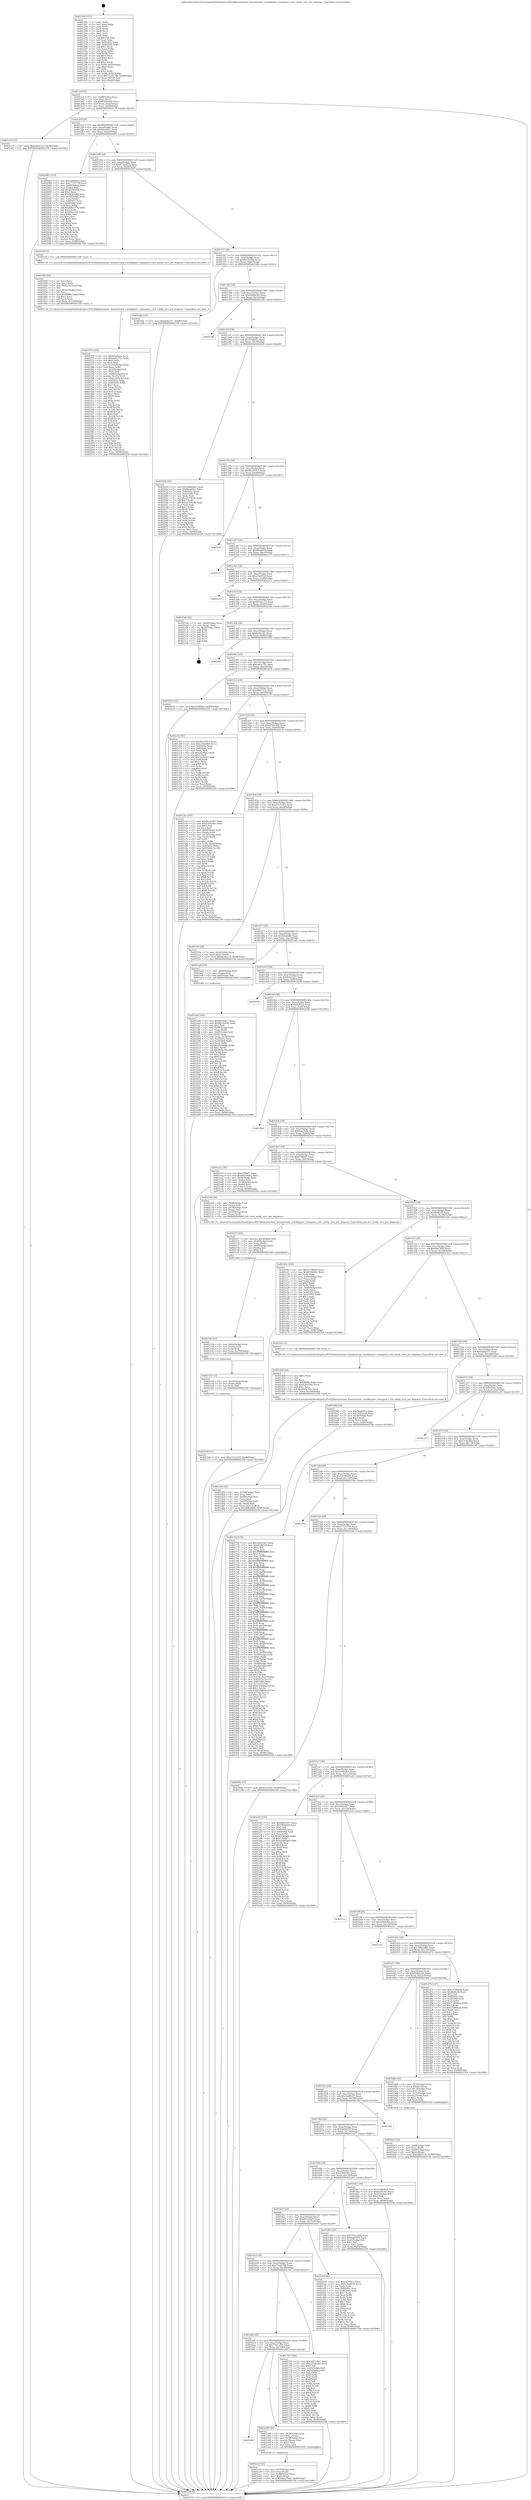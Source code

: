 digraph "0x401260" {
  label = "0x401260 (/mnt/c/Users/mathe/Desktop/tcc/POCII/binaries/extr_linuxnetvmw_vsockhyperv_transport.c_hvs_notify_recv_pre_dequeue_Final-ollvm.out::main(0))"
  labelloc = "t"
  node[shape=record]

  Entry [label="",width=0.3,height=0.3,shape=circle,fillcolor=black,style=filled]
  "0x4012cf" [label="{
     0x4012cf [32]\l
     | [instrs]\l
     &nbsp;&nbsp;0x4012cf \<+6\>: mov -0x98(%rbp),%eax\l
     &nbsp;&nbsp;0x4012d5 \<+2\>: mov %eax,%ecx\l
     &nbsp;&nbsp;0x4012d7 \<+6\>: sub $0x85066d4e,%ecx\l
     &nbsp;&nbsp;0x4012dd \<+6\>: mov %eax,-0xac(%rbp)\l
     &nbsp;&nbsp;0x4012e3 \<+6\>: mov %ecx,-0xb0(%rbp)\l
     &nbsp;&nbsp;0x4012e9 \<+6\>: je 0000000000401e79 \<main+0xc19\>\l
  }"]
  "0x401e79" [label="{
     0x401e79 [15]\l
     | [instrs]\l
     &nbsp;&nbsp;0x401e79 \<+10\>: movl $0xe0b0513c,-0x98(%rbp)\l
     &nbsp;&nbsp;0x401e83 \<+5\>: jmp 0000000000402336 \<main+0x10d6\>\l
  }"]
  "0x4012ef" [label="{
     0x4012ef [28]\l
     | [instrs]\l
     &nbsp;&nbsp;0x4012ef \<+5\>: jmp 00000000004012f4 \<main+0x94\>\l
     &nbsp;&nbsp;0x4012f4 \<+6\>: mov -0xac(%rbp),%eax\l
     &nbsp;&nbsp;0x4012fa \<+5\>: sub $0x86ed4fe1,%eax\l
     &nbsp;&nbsp;0x4012ff \<+6\>: mov %eax,-0xb4(%rbp)\l
     &nbsp;&nbsp;0x401305 \<+6\>: je 0000000000402083 \<main+0xe23\>\l
  }"]
  Exit [label="",width=0.3,height=0.3,shape=circle,fillcolor=black,style=filled,peripheries=2]
  "0x402083" [label="{
     0x402083 [123]\l
     | [instrs]\l
     &nbsp;&nbsp;0x402083 \<+5\>: mov $0x2d4bb4ac,%eax\l
     &nbsp;&nbsp;0x402088 \<+5\>: mov $0x17723718,%ecx\l
     &nbsp;&nbsp;0x40208d \<+4\>: mov -0x48(%rbp),%rdx\l
     &nbsp;&nbsp;0x402091 \<+2\>: mov (%rdx),%esi\l
     &nbsp;&nbsp;0x402093 \<+6\>: add $0x643644f4,%esi\l
     &nbsp;&nbsp;0x402099 \<+3\>: add $0x1,%esi\l
     &nbsp;&nbsp;0x40209c \<+6\>: sub $0x643644f4,%esi\l
     &nbsp;&nbsp;0x4020a2 \<+4\>: mov -0x48(%rbp),%rdx\l
     &nbsp;&nbsp;0x4020a6 \<+2\>: mov %esi,(%rdx)\l
     &nbsp;&nbsp;0x4020a8 \<+7\>: mov 0x40505c,%esi\l
     &nbsp;&nbsp;0x4020af \<+7\>: mov 0x405060,%edi\l
     &nbsp;&nbsp;0x4020b6 \<+3\>: mov %esi,%r8d\l
     &nbsp;&nbsp;0x4020b9 \<+7\>: add $0xf0fe2376,%r8d\l
     &nbsp;&nbsp;0x4020c0 \<+4\>: sub $0x1,%r8d\l
     &nbsp;&nbsp;0x4020c4 \<+7\>: sub $0xf0fe2376,%r8d\l
     &nbsp;&nbsp;0x4020cb \<+4\>: imul %r8d,%esi\l
     &nbsp;&nbsp;0x4020cf \<+3\>: and $0x1,%esi\l
     &nbsp;&nbsp;0x4020d2 \<+3\>: cmp $0x0,%esi\l
     &nbsp;&nbsp;0x4020d5 \<+4\>: sete %r9b\l
     &nbsp;&nbsp;0x4020d9 \<+3\>: cmp $0xa,%edi\l
     &nbsp;&nbsp;0x4020dc \<+4\>: setl %r10b\l
     &nbsp;&nbsp;0x4020e0 \<+3\>: mov %r9b,%r11b\l
     &nbsp;&nbsp;0x4020e3 \<+3\>: and %r10b,%r11b\l
     &nbsp;&nbsp;0x4020e6 \<+3\>: xor %r10b,%r9b\l
     &nbsp;&nbsp;0x4020e9 \<+3\>: or %r9b,%r11b\l
     &nbsp;&nbsp;0x4020ec \<+4\>: test $0x1,%r11b\l
     &nbsp;&nbsp;0x4020f0 \<+3\>: cmovne %ecx,%eax\l
     &nbsp;&nbsp;0x4020f3 \<+6\>: mov %eax,-0x98(%rbp)\l
     &nbsp;&nbsp;0x4020f9 \<+5\>: jmp 0000000000402336 \<main+0x10d6\>\l
  }"]
  "0x40130b" [label="{
     0x40130b [28]\l
     | [instrs]\l
     &nbsp;&nbsp;0x40130b \<+5\>: jmp 0000000000401310 \<main+0xb0\>\l
     &nbsp;&nbsp;0x401310 \<+6\>: mov -0xac(%rbp),%eax\l
     &nbsp;&nbsp;0x401316 \<+5\>: sub $0x874a4b74,%eax\l
     &nbsp;&nbsp;0x40131b \<+6\>: mov %eax,-0xb8(%rbp)\l
     &nbsp;&nbsp;0x401321 \<+6\>: je 0000000000401f3f \<main+0xcdf\>\l
  }"]
  "0x402168" [label="{
     0x402168 [15]\l
     | [instrs]\l
     &nbsp;&nbsp;0x402168 \<+10\>: movl $0xe7e7a333,-0x98(%rbp)\l
     &nbsp;&nbsp;0x402172 \<+5\>: jmp 0000000000402336 \<main+0x10d6\>\l
  }"]
  "0x401f3f" [label="{
     0x401f3f [5]\l
     | [instrs]\l
     &nbsp;&nbsp;0x401f3f \<+5\>: call 0000000000401160 \<next_i\>\l
     | [calls]\l
     &nbsp;&nbsp;0x401160 \{1\} (/mnt/c/Users/mathe/Desktop/tcc/POCII/binaries/extr_linuxnetvmw_vsockhyperv_transport.c_hvs_notify_recv_pre_dequeue_Final-ollvm.out::next_i)\l
  }"]
  "0x401327" [label="{
     0x401327 [28]\l
     | [instrs]\l
     &nbsp;&nbsp;0x401327 \<+5\>: jmp 000000000040132c \<main+0xcc\>\l
     &nbsp;&nbsp;0x40132c \<+6\>: mov -0xac(%rbp),%eax\l
     &nbsp;&nbsp;0x401332 \<+5\>: sub $0x8b33c65b,%eax\l
     &nbsp;&nbsp;0x401337 \<+6\>: mov %eax,-0xbc(%rbp)\l
     &nbsp;&nbsp;0x40133d \<+6\>: je 0000000000401b8e \<main+0x92e\>\l
  }"]
  "0x402159" [label="{
     0x402159 [15]\l
     | [instrs]\l
     &nbsp;&nbsp;0x402159 \<+4\>: mov -0x50(%rbp),%rdx\l
     &nbsp;&nbsp;0x40215d \<+3\>: mov (%rdx),%rdx\l
     &nbsp;&nbsp;0x402160 \<+3\>: mov %rdx,%rdi\l
     &nbsp;&nbsp;0x402163 \<+5\>: call 0000000000401030 \<free@plt\>\l
     | [calls]\l
     &nbsp;&nbsp;0x401030 \{1\} (unknown)\l
  }"]
  "0x401b8e" [label="{
     0x401b8e [15]\l
     | [instrs]\l
     &nbsp;&nbsp;0x401b8e \<+10\>: movl $0xda6e557,-0x98(%rbp)\l
     &nbsp;&nbsp;0x401b98 \<+5\>: jmp 0000000000402336 \<main+0x10d6\>\l
  }"]
  "0x401343" [label="{
     0x401343 [28]\l
     | [instrs]\l
     &nbsp;&nbsp;0x401343 \<+5\>: jmp 0000000000401348 \<main+0xe8\>\l
     &nbsp;&nbsp;0x401348 \<+6\>: mov -0xac(%rbp),%eax\l
     &nbsp;&nbsp;0x40134e \<+5\>: sub $0x9284bc4e,%eax\l
     &nbsp;&nbsp;0x401353 \<+6\>: mov %eax,-0xc0(%rbp)\l
     &nbsp;&nbsp;0x401359 \<+6\>: je 0000000000402186 \<main+0xf26\>\l
  }"]
  "0x402144" [label="{
     0x402144 [21]\l
     | [instrs]\l
     &nbsp;&nbsp;0x402144 \<+4\>: mov -0x68(%rbp),%rdx\l
     &nbsp;&nbsp;0x402148 \<+3\>: mov (%rdx),%rdx\l
     &nbsp;&nbsp;0x40214b \<+3\>: mov %rdx,%rdi\l
     &nbsp;&nbsp;0x40214e \<+6\>: mov %eax,-0x154(%rbp)\l
     &nbsp;&nbsp;0x402154 \<+5\>: call 0000000000401030 \<free@plt\>\l
     | [calls]\l
     &nbsp;&nbsp;0x401030 \{1\} (unknown)\l
  }"]
  "0x402186" [label="{
     0x402186\l
  }", style=dashed]
  "0x40135f" [label="{
     0x40135f [28]\l
     | [instrs]\l
     &nbsp;&nbsp;0x40135f \<+5\>: jmp 0000000000401364 \<main+0x104\>\l
     &nbsp;&nbsp;0x401364 \<+6\>: mov -0xac(%rbp),%eax\l
     &nbsp;&nbsp;0x40136a \<+5\>: sub $0x93086fcc,%eax\l
     &nbsp;&nbsp;0x40136f \<+6\>: mov %eax,-0xc4(%rbp)\l
     &nbsp;&nbsp;0x401375 \<+6\>: je 0000000000402028 \<main+0xdc8\>\l
  }"]
  "0x402127" [label="{
     0x402127 [29]\l
     | [instrs]\l
     &nbsp;&nbsp;0x402127 \<+10\>: movabs $0x4030b6,%rdi\l
     &nbsp;&nbsp;0x402131 \<+4\>: mov -0x40(%rbp),%rdx\l
     &nbsp;&nbsp;0x402135 \<+2\>: mov %eax,(%rdx)\l
     &nbsp;&nbsp;0x402137 \<+4\>: mov -0x40(%rbp),%rdx\l
     &nbsp;&nbsp;0x40213b \<+2\>: mov (%rdx),%esi\l
     &nbsp;&nbsp;0x40213d \<+2\>: mov $0x0,%al\l
     &nbsp;&nbsp;0x40213f \<+5\>: call 0000000000401040 \<printf@plt\>\l
     | [calls]\l
     &nbsp;&nbsp;0x401040 \{1\} (unknown)\l
  }"]
  "0x402028" [label="{
     0x402028 [91]\l
     | [instrs]\l
     &nbsp;&nbsp;0x402028 \<+5\>: mov $0x2d4bb4ac,%eax\l
     &nbsp;&nbsp;0x40202d \<+5\>: mov $0x86ed4fe1,%ecx\l
     &nbsp;&nbsp;0x402032 \<+7\>: mov 0x40505c,%edx\l
     &nbsp;&nbsp;0x402039 \<+7\>: mov 0x405060,%esi\l
     &nbsp;&nbsp;0x402040 \<+2\>: mov %edx,%edi\l
     &nbsp;&nbsp;0x402042 \<+6\>: sub $0xa5358c2b,%edi\l
     &nbsp;&nbsp;0x402048 \<+3\>: sub $0x1,%edi\l
     &nbsp;&nbsp;0x40204b \<+6\>: add $0xa5358c2b,%edi\l
     &nbsp;&nbsp;0x402051 \<+3\>: imul %edi,%edx\l
     &nbsp;&nbsp;0x402054 \<+3\>: and $0x1,%edx\l
     &nbsp;&nbsp;0x402057 \<+3\>: cmp $0x0,%edx\l
     &nbsp;&nbsp;0x40205a \<+4\>: sete %r8b\l
     &nbsp;&nbsp;0x40205e \<+3\>: cmp $0xa,%esi\l
     &nbsp;&nbsp;0x402061 \<+4\>: setl %r9b\l
     &nbsp;&nbsp;0x402065 \<+3\>: mov %r8b,%r10b\l
     &nbsp;&nbsp;0x402068 \<+3\>: and %r9b,%r10b\l
     &nbsp;&nbsp;0x40206b \<+3\>: xor %r9b,%r8b\l
     &nbsp;&nbsp;0x40206e \<+3\>: or %r8b,%r10b\l
     &nbsp;&nbsp;0x402071 \<+4\>: test $0x1,%r10b\l
     &nbsp;&nbsp;0x402075 \<+3\>: cmovne %ecx,%eax\l
     &nbsp;&nbsp;0x402078 \<+6\>: mov %eax,-0x98(%rbp)\l
     &nbsp;&nbsp;0x40207e \<+5\>: jmp 0000000000402336 \<main+0x10d6\>\l
  }"]
  "0x40137b" [label="{
     0x40137b [28]\l
     | [instrs]\l
     &nbsp;&nbsp;0x40137b \<+5\>: jmp 0000000000401380 \<main+0x120\>\l
     &nbsp;&nbsp;0x401380 \<+6\>: mov -0xac(%rbp),%eax\l
     &nbsp;&nbsp;0x401386 \<+5\>: sub $0x9b1059c7,%eax\l
     &nbsp;&nbsp;0x40138b \<+6\>: mov %eax,-0xc8(%rbp)\l
     &nbsp;&nbsp;0x401391 \<+6\>: je 0000000000402267 \<main+0x1007\>\l
  }"]
  "0x401f70" [label="{
     0x401f70 [169]\l
     | [instrs]\l
     &nbsp;&nbsp;0x401f70 \<+5\>: mov $0xfa5e82ca,%ecx\l
     &nbsp;&nbsp;0x401f75 \<+5\>: mov $0xca45c722,%edx\l
     &nbsp;&nbsp;0x401f7a \<+3\>: mov $0x1,%dil\l
     &nbsp;&nbsp;0x401f7d \<+2\>: xor %esi,%esi\l
     &nbsp;&nbsp;0x401f7f \<+7\>: mov -0x150(%rbp),%r8d\l
     &nbsp;&nbsp;0x401f86 \<+4\>: imul %eax,%r8d\l
     &nbsp;&nbsp;0x401f8a \<+4\>: mov -0x50(%rbp),%r9\l
     &nbsp;&nbsp;0x401f8e \<+3\>: mov (%r9),%r9\l
     &nbsp;&nbsp;0x401f91 \<+4\>: mov -0x48(%rbp),%r10\l
     &nbsp;&nbsp;0x401f95 \<+3\>: movslq (%r10),%r10\l
     &nbsp;&nbsp;0x401f98 \<+4\>: mov %r8d,(%r9,%r10,4)\l
     &nbsp;&nbsp;0x401f9c \<+7\>: mov 0x40505c,%eax\l
     &nbsp;&nbsp;0x401fa3 \<+8\>: mov 0x405060,%r8d\l
     &nbsp;&nbsp;0x401fab \<+3\>: sub $0x1,%esi\l
     &nbsp;&nbsp;0x401fae \<+3\>: mov %eax,%r11d\l
     &nbsp;&nbsp;0x401fb1 \<+3\>: add %esi,%r11d\l
     &nbsp;&nbsp;0x401fb4 \<+4\>: imul %r11d,%eax\l
     &nbsp;&nbsp;0x401fb8 \<+3\>: and $0x1,%eax\l
     &nbsp;&nbsp;0x401fbb \<+3\>: cmp $0x0,%eax\l
     &nbsp;&nbsp;0x401fbe \<+3\>: sete %bl\l
     &nbsp;&nbsp;0x401fc1 \<+4\>: cmp $0xa,%r8d\l
     &nbsp;&nbsp;0x401fc5 \<+4\>: setl %r14b\l
     &nbsp;&nbsp;0x401fc9 \<+3\>: mov %bl,%r15b\l
     &nbsp;&nbsp;0x401fcc \<+4\>: xor $0xff,%r15b\l
     &nbsp;&nbsp;0x401fd0 \<+3\>: mov %r14b,%r12b\l
     &nbsp;&nbsp;0x401fd3 \<+4\>: xor $0xff,%r12b\l
     &nbsp;&nbsp;0x401fd7 \<+4\>: xor $0x1,%dil\l
     &nbsp;&nbsp;0x401fdb \<+3\>: mov %r15b,%r13b\l
     &nbsp;&nbsp;0x401fde \<+4\>: and $0xff,%r13b\l
     &nbsp;&nbsp;0x401fe2 \<+3\>: and %dil,%bl\l
     &nbsp;&nbsp;0x401fe5 \<+3\>: mov %r12b,%al\l
     &nbsp;&nbsp;0x401fe8 \<+2\>: and $0xff,%al\l
     &nbsp;&nbsp;0x401fea \<+3\>: and %dil,%r14b\l
     &nbsp;&nbsp;0x401fed \<+3\>: or %bl,%r13b\l
     &nbsp;&nbsp;0x401ff0 \<+3\>: or %r14b,%al\l
     &nbsp;&nbsp;0x401ff3 \<+3\>: xor %al,%r13b\l
     &nbsp;&nbsp;0x401ff6 \<+3\>: or %r12b,%r15b\l
     &nbsp;&nbsp;0x401ff9 \<+4\>: xor $0xff,%r15b\l
     &nbsp;&nbsp;0x401ffd \<+4\>: or $0x1,%dil\l
     &nbsp;&nbsp;0x402001 \<+3\>: and %dil,%r15b\l
     &nbsp;&nbsp;0x402004 \<+3\>: or %r15b,%r13b\l
     &nbsp;&nbsp;0x402007 \<+4\>: test $0x1,%r13b\l
     &nbsp;&nbsp;0x40200b \<+3\>: cmovne %edx,%ecx\l
     &nbsp;&nbsp;0x40200e \<+6\>: mov %ecx,-0x98(%rbp)\l
     &nbsp;&nbsp;0x402014 \<+5\>: jmp 0000000000402336 \<main+0x10d6\>\l
  }"]
  "0x402267" [label="{
     0x402267\l
  }", style=dashed]
  "0x401397" [label="{
     0x401397 [28]\l
     | [instrs]\l
     &nbsp;&nbsp;0x401397 \<+5\>: jmp 000000000040139c \<main+0x13c\>\l
     &nbsp;&nbsp;0x40139c \<+6\>: mov -0xac(%rbp),%eax\l
     &nbsp;&nbsp;0x4013a2 \<+5\>: sub $0x9feeb91b,%eax\l
     &nbsp;&nbsp;0x4013a7 \<+6\>: mov %eax,-0xcc(%rbp)\l
     &nbsp;&nbsp;0x4013ad \<+6\>: je 0000000000402177 \<main+0xf17\>\l
  }"]
  "0x401f44" [label="{
     0x401f44 [44]\l
     | [instrs]\l
     &nbsp;&nbsp;0x401f44 \<+2\>: xor %ecx,%ecx\l
     &nbsp;&nbsp;0x401f46 \<+5\>: mov $0x2,%edx\l
     &nbsp;&nbsp;0x401f4b \<+6\>: mov %edx,-0x14c(%rbp)\l
     &nbsp;&nbsp;0x401f51 \<+1\>: cltd\l
     &nbsp;&nbsp;0x401f52 \<+6\>: mov -0x14c(%rbp),%esi\l
     &nbsp;&nbsp;0x401f58 \<+2\>: idiv %esi\l
     &nbsp;&nbsp;0x401f5a \<+6\>: imul $0xfffffffe,%edx,%edx\l
     &nbsp;&nbsp;0x401f60 \<+3\>: sub $0x1,%ecx\l
     &nbsp;&nbsp;0x401f63 \<+2\>: sub %ecx,%edx\l
     &nbsp;&nbsp;0x401f65 \<+6\>: mov %edx,-0x150(%rbp)\l
     &nbsp;&nbsp;0x401f6b \<+5\>: call 0000000000401160 \<next_i\>\l
     | [calls]\l
     &nbsp;&nbsp;0x401160 \{1\} (/mnt/c/Users/mathe/Desktop/tcc/POCII/binaries/extr_linuxnetvmw_vsockhyperv_transport.c_hvs_notify_recv_pre_dequeue_Final-ollvm.out::next_i)\l
  }"]
  "0x402177" [label="{
     0x402177\l
  }", style=dashed]
  "0x4013b3" [label="{
     0x4013b3 [28]\l
     | [instrs]\l
     &nbsp;&nbsp;0x4013b3 \<+5\>: jmp 00000000004013b8 \<main+0x158\>\l
     &nbsp;&nbsp;0x4013b8 \<+6\>: mov -0xac(%rbp),%eax\l
     &nbsp;&nbsp;0x4013be \<+5\>: sub $0xa7a695cf,%eax\l
     &nbsp;&nbsp;0x4013c3 \<+6\>: mov %eax,-0xd0(%rbp)\l
     &nbsp;&nbsp;0x4013c9 \<+6\>: je 0000000000402213 \<main+0xfb3\>\l
  }"]
  "0x401ea5" [label="{
     0x401ea5 [32]\l
     | [instrs]\l
     &nbsp;&nbsp;0x401ea5 \<+4\>: mov -0x50(%rbp),%rdi\l
     &nbsp;&nbsp;0x401ea9 \<+3\>: mov %rax,(%rdi)\l
     &nbsp;&nbsp;0x401eac \<+4\>: mov -0x48(%rbp),%rax\l
     &nbsp;&nbsp;0x401eb0 \<+6\>: movl $0x0,(%rax)\l
     &nbsp;&nbsp;0x401eb6 \<+10\>: movl $0xfeea7b9e,-0x98(%rbp)\l
     &nbsp;&nbsp;0x401ec0 \<+5\>: jmp 0000000000402336 \<main+0x10d6\>\l
  }"]
  "0x402213" [label="{
     0x402213\l
  }", style=dashed]
  "0x4013cf" [label="{
     0x4013cf [28]\l
     | [instrs]\l
     &nbsp;&nbsp;0x4013cf \<+5\>: jmp 00000000004013d4 \<main+0x174\>\l
     &nbsp;&nbsp;0x4013d4 \<+6\>: mov -0xac(%rbp),%eax\l
     &nbsp;&nbsp;0x4013da \<+5\>: sub $0xb534cc14,%eax\l
     &nbsp;&nbsp;0x4013df \<+6\>: mov %eax,-0xd4(%rbp)\l
     &nbsp;&nbsp;0x4013e5 \<+6\>: je 00000000004021b6 \<main+0xf56\>\l
  }"]
  "0x4016fb" [label="{
     0x4016fb\l
  }", style=dashed]
  "0x4021b6" [label="{
     0x4021b6 [24]\l
     | [instrs]\l
     &nbsp;&nbsp;0x4021b6 \<+7\>: mov -0x90(%rbp),%rax\l
     &nbsp;&nbsp;0x4021bd \<+2\>: mov (%rax),%eax\l
     &nbsp;&nbsp;0x4021bf \<+4\>: lea -0x28(%rbp),%rsp\l
     &nbsp;&nbsp;0x4021c3 \<+1\>: pop %rbx\l
     &nbsp;&nbsp;0x4021c4 \<+2\>: pop %r12\l
     &nbsp;&nbsp;0x4021c6 \<+2\>: pop %r13\l
     &nbsp;&nbsp;0x4021c8 \<+2\>: pop %r14\l
     &nbsp;&nbsp;0x4021ca \<+2\>: pop %r15\l
     &nbsp;&nbsp;0x4021cc \<+1\>: pop %rbp\l
     &nbsp;&nbsp;0x4021cd \<+1\>: ret\l
  }"]
  "0x4013eb" [label="{
     0x4013eb [28]\l
     | [instrs]\l
     &nbsp;&nbsp;0x4013eb \<+5\>: jmp 00000000004013f0 \<main+0x190\>\l
     &nbsp;&nbsp;0x4013f0 \<+6\>: mov -0xac(%rbp),%eax\l
     &nbsp;&nbsp;0x4013f6 \<+5\>: sub $0xbe5fcc61,%eax\l
     &nbsp;&nbsp;0x4013fb \<+6\>: mov %eax,-0xd8(%rbp)\l
     &nbsp;&nbsp;0x401401 \<+6\>: je 0000000000401905 \<main+0x6a5\>\l
  }"]
  "0x401e88" [label="{
     0x401e88 [29]\l
     | [instrs]\l
     &nbsp;&nbsp;0x401e88 \<+4\>: mov -0x58(%rbp),%rax\l
     &nbsp;&nbsp;0x401e8c \<+6\>: movl $0x1,(%rax)\l
     &nbsp;&nbsp;0x401e92 \<+4\>: mov -0x58(%rbp),%rax\l
     &nbsp;&nbsp;0x401e96 \<+3\>: movslq (%rax),%rax\l
     &nbsp;&nbsp;0x401e99 \<+4\>: shl $0x2,%rax\l
     &nbsp;&nbsp;0x401e9d \<+3\>: mov %rax,%rdi\l
     &nbsp;&nbsp;0x401ea0 \<+5\>: call 0000000000401050 \<malloc@plt\>\l
     | [calls]\l
     &nbsp;&nbsp;0x401050 \{1\} (unknown)\l
  }"]
  "0x401905" [label="{
     0x401905\l
  }", style=dashed]
  "0x401407" [label="{
     0x401407 [28]\l
     | [instrs]\l
     &nbsp;&nbsp;0x401407 \<+5\>: jmp 000000000040140c \<main+0x1ac\>\l
     &nbsp;&nbsp;0x40140c \<+6\>: mov -0xac(%rbp),%eax\l
     &nbsp;&nbsp;0x401412 \<+5\>: sub $0xca45c722,%eax\l
     &nbsp;&nbsp;0x401417 \<+6\>: mov %eax,-0xdc(%rbp)\l
     &nbsp;&nbsp;0x40141d \<+6\>: je 0000000000402019 \<main+0xdb9\>\l
  }"]
  "0x401d50" [label="{
     0x401d50 [41]\l
     | [instrs]\l
     &nbsp;&nbsp;0x401d50 \<+6\>: mov -0x148(%rbp),%ecx\l
     &nbsp;&nbsp;0x401d56 \<+3\>: imul %eax,%ecx\l
     &nbsp;&nbsp;0x401d59 \<+4\>: mov -0x68(%rbp),%rsi\l
     &nbsp;&nbsp;0x401d5d \<+3\>: mov (%rsi),%rsi\l
     &nbsp;&nbsp;0x401d60 \<+4\>: mov -0x60(%rbp),%rdi\l
     &nbsp;&nbsp;0x401d64 \<+3\>: movslq (%rdi),%rdi\l
     &nbsp;&nbsp;0x401d67 \<+3\>: mov %ecx,(%rsi,%rdi,4)\l
     &nbsp;&nbsp;0x401d6a \<+10\>: movl $0x308ee860,-0x98(%rbp)\l
     &nbsp;&nbsp;0x401d74 \<+5\>: jmp 0000000000402336 \<main+0x10d6\>\l
  }"]
  "0x402019" [label="{
     0x402019 [15]\l
     | [instrs]\l
     &nbsp;&nbsp;0x402019 \<+10\>: movl $0x93086fcc,-0x98(%rbp)\l
     &nbsp;&nbsp;0x402023 \<+5\>: jmp 0000000000402336 \<main+0x10d6\>\l
  }"]
  "0x401423" [label="{
     0x401423 [28]\l
     | [instrs]\l
     &nbsp;&nbsp;0x401423 \<+5\>: jmp 0000000000401428 \<main+0x1c8\>\l
     &nbsp;&nbsp;0x401428 \<+6\>: mov -0xac(%rbp),%eax\l
     &nbsp;&nbsp;0x40142e \<+5\>: sub $0xe0b0513c,%eax\l
     &nbsp;&nbsp;0x401433 \<+6\>: mov %eax,-0xe0(%rbp)\l
     &nbsp;&nbsp;0x401439 \<+6\>: je 0000000000401c03 \<main+0x9a3\>\l
  }"]
  "0x401d28" [label="{
     0x401d28 [40]\l
     | [instrs]\l
     &nbsp;&nbsp;0x401d28 \<+5\>: mov $0x2,%ecx\l
     &nbsp;&nbsp;0x401d2d \<+1\>: cltd\l
     &nbsp;&nbsp;0x401d2e \<+2\>: idiv %ecx\l
     &nbsp;&nbsp;0x401d30 \<+6\>: imul $0xfffffffe,%edx,%ecx\l
     &nbsp;&nbsp;0x401d36 \<+6\>: add $0x428a70fe,%ecx\l
     &nbsp;&nbsp;0x401d3c \<+3\>: add $0x1,%ecx\l
     &nbsp;&nbsp;0x401d3f \<+6\>: sub $0x428a70fe,%ecx\l
     &nbsp;&nbsp;0x401d45 \<+6\>: mov %ecx,-0x148(%rbp)\l
     &nbsp;&nbsp;0x401d4b \<+5\>: call 0000000000401160 \<next_i\>\l
     | [calls]\l
     &nbsp;&nbsp;0x401160 \{1\} (/mnt/c/Users/mathe/Desktop/tcc/POCII/binaries/extr_linuxnetvmw_vsockhyperv_transport.c_hvs_notify_recv_pre_dequeue_Final-ollvm.out::next_i)\l
  }"]
  "0x401c03" [label="{
     0x401c03 [91]\l
     | [instrs]\l
     &nbsp;&nbsp;0x401c03 \<+5\>: mov $0x9b1059c7,%eax\l
     &nbsp;&nbsp;0x401c08 \<+5\>: mov $0xe55b4469,%ecx\l
     &nbsp;&nbsp;0x401c0d \<+7\>: mov 0x40505c,%edx\l
     &nbsp;&nbsp;0x401c14 \<+7\>: mov 0x405060,%esi\l
     &nbsp;&nbsp;0x401c1b \<+2\>: mov %edx,%edi\l
     &nbsp;&nbsp;0x401c1d \<+6\>: sub $0x2439b63,%edi\l
     &nbsp;&nbsp;0x401c23 \<+3\>: sub $0x1,%edi\l
     &nbsp;&nbsp;0x401c26 \<+6\>: add $0x2439b63,%edi\l
     &nbsp;&nbsp;0x401c2c \<+3\>: imul %edi,%edx\l
     &nbsp;&nbsp;0x401c2f \<+3\>: and $0x1,%edx\l
     &nbsp;&nbsp;0x401c32 \<+3\>: cmp $0x0,%edx\l
     &nbsp;&nbsp;0x401c35 \<+4\>: sete %r8b\l
     &nbsp;&nbsp;0x401c39 \<+3\>: cmp $0xa,%esi\l
     &nbsp;&nbsp;0x401c3c \<+4\>: setl %r9b\l
     &nbsp;&nbsp;0x401c40 \<+3\>: mov %r8b,%r10b\l
     &nbsp;&nbsp;0x401c43 \<+3\>: and %r9b,%r10b\l
     &nbsp;&nbsp;0x401c46 \<+3\>: xor %r9b,%r8b\l
     &nbsp;&nbsp;0x401c49 \<+3\>: or %r8b,%r10b\l
     &nbsp;&nbsp;0x401c4c \<+4\>: test $0x1,%r10b\l
     &nbsp;&nbsp;0x401c50 \<+3\>: cmovne %ecx,%eax\l
     &nbsp;&nbsp;0x401c53 \<+6\>: mov %eax,-0x98(%rbp)\l
     &nbsp;&nbsp;0x401c59 \<+5\>: jmp 0000000000402336 \<main+0x10d6\>\l
  }"]
  "0x40143f" [label="{
     0x40143f [28]\l
     | [instrs]\l
     &nbsp;&nbsp;0x40143f \<+5\>: jmp 0000000000401444 \<main+0x1e4\>\l
     &nbsp;&nbsp;0x401444 \<+6\>: mov -0xac(%rbp),%eax\l
     &nbsp;&nbsp;0x40144a \<+5\>: sub $0xe55b4469,%eax\l
     &nbsp;&nbsp;0x40144f \<+6\>: mov %eax,-0xe4(%rbp)\l
     &nbsp;&nbsp;0x401455 \<+6\>: je 0000000000401c5e \<main+0x9fe\>\l
  }"]
  "0x401be3" [label="{
     0x401be3 [32]\l
     | [instrs]\l
     &nbsp;&nbsp;0x401be3 \<+4\>: mov -0x68(%rbp),%rdi\l
     &nbsp;&nbsp;0x401be7 \<+3\>: mov %rax,(%rdi)\l
     &nbsp;&nbsp;0x401bea \<+4\>: mov -0x60(%rbp),%rax\l
     &nbsp;&nbsp;0x401bee \<+6\>: movl $0x0,(%rax)\l
     &nbsp;&nbsp;0x401bf4 \<+10\>: movl $0xe0b0513c,-0x98(%rbp)\l
     &nbsp;&nbsp;0x401bfe \<+5\>: jmp 0000000000402336 \<main+0x10d6\>\l
  }"]
  "0x401c5e" [label="{
     0x401c5e [167]\l
     | [instrs]\l
     &nbsp;&nbsp;0x401c5e \<+5\>: mov $0x9b1059c7,%eax\l
     &nbsp;&nbsp;0x401c63 \<+5\>: mov $0x558459cc,%ecx\l
     &nbsp;&nbsp;0x401c68 \<+2\>: mov $0x1,%dl\l
     &nbsp;&nbsp;0x401c6a \<+2\>: xor %esi,%esi\l
     &nbsp;&nbsp;0x401c6c \<+4\>: mov -0x60(%rbp),%rdi\l
     &nbsp;&nbsp;0x401c70 \<+3\>: mov (%rdi),%r8d\l
     &nbsp;&nbsp;0x401c73 \<+4\>: mov -0x70(%rbp),%rdi\l
     &nbsp;&nbsp;0x401c77 \<+3\>: cmp (%rdi),%r8d\l
     &nbsp;&nbsp;0x401c7a \<+4\>: setl %r9b\l
     &nbsp;&nbsp;0x401c7e \<+4\>: and $0x1,%r9b\l
     &nbsp;&nbsp;0x401c82 \<+4\>: mov %r9b,-0x29(%rbp)\l
     &nbsp;&nbsp;0x401c86 \<+8\>: mov 0x40505c,%r8d\l
     &nbsp;&nbsp;0x401c8e \<+8\>: mov 0x405060,%r10d\l
     &nbsp;&nbsp;0x401c96 \<+3\>: sub $0x1,%esi\l
     &nbsp;&nbsp;0x401c99 \<+3\>: mov %r8d,%r11d\l
     &nbsp;&nbsp;0x401c9c \<+3\>: add %esi,%r11d\l
     &nbsp;&nbsp;0x401c9f \<+4\>: imul %r11d,%r8d\l
     &nbsp;&nbsp;0x401ca3 \<+4\>: and $0x1,%r8d\l
     &nbsp;&nbsp;0x401ca7 \<+4\>: cmp $0x0,%r8d\l
     &nbsp;&nbsp;0x401cab \<+4\>: sete %r9b\l
     &nbsp;&nbsp;0x401caf \<+4\>: cmp $0xa,%r10d\l
     &nbsp;&nbsp;0x401cb3 \<+3\>: setl %bl\l
     &nbsp;&nbsp;0x401cb6 \<+3\>: mov %r9b,%r14b\l
     &nbsp;&nbsp;0x401cb9 \<+4\>: xor $0xff,%r14b\l
     &nbsp;&nbsp;0x401cbd \<+3\>: mov %bl,%r15b\l
     &nbsp;&nbsp;0x401cc0 \<+4\>: xor $0xff,%r15b\l
     &nbsp;&nbsp;0x401cc4 \<+3\>: xor $0x1,%dl\l
     &nbsp;&nbsp;0x401cc7 \<+3\>: mov %r14b,%r12b\l
     &nbsp;&nbsp;0x401cca \<+4\>: and $0xff,%r12b\l
     &nbsp;&nbsp;0x401cce \<+3\>: and %dl,%r9b\l
     &nbsp;&nbsp;0x401cd1 \<+3\>: mov %r15b,%r13b\l
     &nbsp;&nbsp;0x401cd4 \<+4\>: and $0xff,%r13b\l
     &nbsp;&nbsp;0x401cd8 \<+2\>: and %dl,%bl\l
     &nbsp;&nbsp;0x401cda \<+3\>: or %r9b,%r12b\l
     &nbsp;&nbsp;0x401cdd \<+3\>: or %bl,%r13b\l
     &nbsp;&nbsp;0x401ce0 \<+3\>: xor %r13b,%r12b\l
     &nbsp;&nbsp;0x401ce3 \<+3\>: or %r15b,%r14b\l
     &nbsp;&nbsp;0x401ce6 \<+4\>: xor $0xff,%r14b\l
     &nbsp;&nbsp;0x401cea \<+3\>: or $0x1,%dl\l
     &nbsp;&nbsp;0x401ced \<+3\>: and %dl,%r14b\l
     &nbsp;&nbsp;0x401cf0 \<+3\>: or %r14b,%r12b\l
     &nbsp;&nbsp;0x401cf3 \<+4\>: test $0x1,%r12b\l
     &nbsp;&nbsp;0x401cf7 \<+3\>: cmovne %ecx,%eax\l
     &nbsp;&nbsp;0x401cfa \<+6\>: mov %eax,-0x98(%rbp)\l
     &nbsp;&nbsp;0x401d00 \<+5\>: jmp 0000000000402336 \<main+0x10d6\>\l
  }"]
  "0x40145b" [label="{
     0x40145b [28]\l
     | [instrs]\l
     &nbsp;&nbsp;0x40145b \<+5\>: jmp 0000000000401460 \<main+0x200\>\l
     &nbsp;&nbsp;0x401460 \<+6\>: mov -0xac(%rbp),%eax\l
     &nbsp;&nbsp;0x401466 \<+5\>: sub $0xe7e7a333,%eax\l
     &nbsp;&nbsp;0x40146b \<+6\>: mov %eax,-0xe8(%rbp)\l
     &nbsp;&nbsp;0x401471 \<+6\>: je 000000000040219a \<main+0xf3a\>\l
  }"]
  "0x401ae8" [label="{
     0x401ae8 [166]\l
     | [instrs]\l
     &nbsp;&nbsp;0x401ae8 \<+5\>: mov $0xf85b1b37,%ecx\l
     &nbsp;&nbsp;0x401aed \<+5\>: mov $0x8b33c65b,%edx\l
     &nbsp;&nbsp;0x401af2 \<+3\>: mov $0x1,%sil\l
     &nbsp;&nbsp;0x401af5 \<+4\>: mov -0x80(%rbp),%rdi\l
     &nbsp;&nbsp;0x401af9 \<+2\>: mov %eax,(%rdi)\l
     &nbsp;&nbsp;0x401afb \<+4\>: mov -0x80(%rbp),%rdi\l
     &nbsp;&nbsp;0x401aff \<+2\>: mov (%rdi),%eax\l
     &nbsp;&nbsp;0x401b01 \<+3\>: mov %eax,-0x30(%rbp)\l
     &nbsp;&nbsp;0x401b04 \<+7\>: mov 0x40505c,%eax\l
     &nbsp;&nbsp;0x401b0b \<+8\>: mov 0x405060,%r8d\l
     &nbsp;&nbsp;0x401b13 \<+3\>: mov %eax,%r9d\l
     &nbsp;&nbsp;0x401b16 \<+7\>: add $0x4fc9a58e,%r9d\l
     &nbsp;&nbsp;0x401b1d \<+4\>: sub $0x1,%r9d\l
     &nbsp;&nbsp;0x401b21 \<+7\>: sub $0x4fc9a58e,%r9d\l
     &nbsp;&nbsp;0x401b28 \<+4\>: imul %r9d,%eax\l
     &nbsp;&nbsp;0x401b2c \<+3\>: and $0x1,%eax\l
     &nbsp;&nbsp;0x401b2f \<+3\>: cmp $0x0,%eax\l
     &nbsp;&nbsp;0x401b32 \<+4\>: sete %r10b\l
     &nbsp;&nbsp;0x401b36 \<+4\>: cmp $0xa,%r8d\l
     &nbsp;&nbsp;0x401b3a \<+4\>: setl %r11b\l
     &nbsp;&nbsp;0x401b3e \<+3\>: mov %r10b,%bl\l
     &nbsp;&nbsp;0x401b41 \<+3\>: xor $0xff,%bl\l
     &nbsp;&nbsp;0x401b44 \<+3\>: mov %r11b,%r14b\l
     &nbsp;&nbsp;0x401b47 \<+4\>: xor $0xff,%r14b\l
     &nbsp;&nbsp;0x401b4b \<+4\>: xor $0x0,%sil\l
     &nbsp;&nbsp;0x401b4f \<+3\>: mov %bl,%r15b\l
     &nbsp;&nbsp;0x401b52 \<+4\>: and $0x0,%r15b\l
     &nbsp;&nbsp;0x401b56 \<+3\>: and %sil,%r10b\l
     &nbsp;&nbsp;0x401b59 \<+3\>: mov %r14b,%r12b\l
     &nbsp;&nbsp;0x401b5c \<+4\>: and $0x0,%r12b\l
     &nbsp;&nbsp;0x401b60 \<+3\>: and %sil,%r11b\l
     &nbsp;&nbsp;0x401b63 \<+3\>: or %r10b,%r15b\l
     &nbsp;&nbsp;0x401b66 \<+3\>: or %r11b,%r12b\l
     &nbsp;&nbsp;0x401b69 \<+3\>: xor %r12b,%r15b\l
     &nbsp;&nbsp;0x401b6c \<+3\>: or %r14b,%bl\l
     &nbsp;&nbsp;0x401b6f \<+3\>: xor $0xff,%bl\l
     &nbsp;&nbsp;0x401b72 \<+4\>: or $0x0,%sil\l
     &nbsp;&nbsp;0x401b76 \<+3\>: and %sil,%bl\l
     &nbsp;&nbsp;0x401b79 \<+3\>: or %bl,%r15b\l
     &nbsp;&nbsp;0x401b7c \<+4\>: test $0x1,%r15b\l
     &nbsp;&nbsp;0x401b80 \<+3\>: cmovne %edx,%ecx\l
     &nbsp;&nbsp;0x401b83 \<+6\>: mov %ecx,-0x98(%rbp)\l
     &nbsp;&nbsp;0x401b89 \<+5\>: jmp 0000000000402336 \<main+0x10d6\>\l
  }"]
  "0x40219a" [label="{
     0x40219a [28]\l
     | [instrs]\l
     &nbsp;&nbsp;0x40219a \<+7\>: mov -0x90(%rbp),%rax\l
     &nbsp;&nbsp;0x4021a1 \<+6\>: movl $0x0,(%rax)\l
     &nbsp;&nbsp;0x4021a7 \<+10\>: movl $0xb534cc14,-0x98(%rbp)\l
     &nbsp;&nbsp;0x4021b1 \<+5\>: jmp 0000000000402336 \<main+0x10d6\>\l
  }"]
  "0x401477" [label="{
     0x401477 [28]\l
     | [instrs]\l
     &nbsp;&nbsp;0x401477 \<+5\>: jmp 000000000040147c \<main+0x21c\>\l
     &nbsp;&nbsp;0x40147c \<+6\>: mov -0xac(%rbp),%eax\l
     &nbsp;&nbsp;0x401482 \<+5\>: sub $0xf2fa6d46,%eax\l
     &nbsp;&nbsp;0x401487 \<+6\>: mov %eax,-0xec(%rbp)\l
     &nbsp;&nbsp;0x40148d \<+6\>: je 0000000000401ad5 \<main+0x875\>\l
  }"]
  "0x401260" [label="{
     0x401260 [111]\l
     | [instrs]\l
     &nbsp;&nbsp;0x401260 \<+1\>: push %rbp\l
     &nbsp;&nbsp;0x401261 \<+3\>: mov %rsp,%rbp\l
     &nbsp;&nbsp;0x401264 \<+2\>: push %r15\l
     &nbsp;&nbsp;0x401266 \<+2\>: push %r14\l
     &nbsp;&nbsp;0x401268 \<+2\>: push %r13\l
     &nbsp;&nbsp;0x40126a \<+2\>: push %r12\l
     &nbsp;&nbsp;0x40126c \<+1\>: push %rbx\l
     &nbsp;&nbsp;0x40126d \<+7\>: sub $0x158,%rsp\l
     &nbsp;&nbsp;0x401274 \<+2\>: xor %eax,%eax\l
     &nbsp;&nbsp;0x401276 \<+7\>: mov 0x40505c,%ecx\l
     &nbsp;&nbsp;0x40127d \<+7\>: mov 0x405060,%edx\l
     &nbsp;&nbsp;0x401284 \<+3\>: sub $0x1,%eax\l
     &nbsp;&nbsp;0x401287 \<+3\>: mov %ecx,%r8d\l
     &nbsp;&nbsp;0x40128a \<+3\>: add %eax,%r8d\l
     &nbsp;&nbsp;0x40128d \<+4\>: imul %r8d,%ecx\l
     &nbsp;&nbsp;0x401291 \<+3\>: and $0x1,%ecx\l
     &nbsp;&nbsp;0x401294 \<+3\>: cmp $0x0,%ecx\l
     &nbsp;&nbsp;0x401297 \<+4\>: sete %r9b\l
     &nbsp;&nbsp;0x40129b \<+4\>: and $0x1,%r9b\l
     &nbsp;&nbsp;0x40129f \<+7\>: mov %r9b,-0x92(%rbp)\l
     &nbsp;&nbsp;0x4012a6 \<+3\>: cmp $0xa,%edx\l
     &nbsp;&nbsp;0x4012a9 \<+4\>: setl %r9b\l
     &nbsp;&nbsp;0x4012ad \<+4\>: and $0x1,%r9b\l
     &nbsp;&nbsp;0x4012b1 \<+7\>: mov %r9b,-0x91(%rbp)\l
     &nbsp;&nbsp;0x4012b8 \<+10\>: movl $0x72a657d6,-0x98(%rbp)\l
     &nbsp;&nbsp;0x4012c2 \<+6\>: mov %edi,-0x9c(%rbp)\l
     &nbsp;&nbsp;0x4012c8 \<+7\>: mov %rsi,-0xa8(%rbp)\l
  }"]
  "0x401ad5" [label="{
     0x401ad5 [19]\l
     | [instrs]\l
     &nbsp;&nbsp;0x401ad5 \<+7\>: mov -0x88(%rbp),%rax\l
     &nbsp;&nbsp;0x401adc \<+3\>: mov (%rax),%rax\l
     &nbsp;&nbsp;0x401adf \<+4\>: mov 0x8(%rax),%rdi\l
     &nbsp;&nbsp;0x401ae3 \<+5\>: call 0000000000401060 \<atoi@plt\>\l
     | [calls]\l
     &nbsp;&nbsp;0x401060 \{1\} (unknown)\l
  }"]
  "0x401493" [label="{
     0x401493 [28]\l
     | [instrs]\l
     &nbsp;&nbsp;0x401493 \<+5\>: jmp 0000000000401498 \<main+0x238\>\l
     &nbsp;&nbsp;0x401498 \<+6\>: mov -0xac(%rbp),%eax\l
     &nbsp;&nbsp;0x40149e \<+5\>: sub $0xf85b1b37,%eax\l
     &nbsp;&nbsp;0x4014a3 \<+6\>: mov %eax,-0xf0(%rbp)\l
     &nbsp;&nbsp;0x4014a9 \<+6\>: je 0000000000402234 \<main+0xfd4\>\l
  }"]
  "0x402336" [label="{
     0x402336 [5]\l
     | [instrs]\l
     &nbsp;&nbsp;0x402336 \<+5\>: jmp 00000000004012cf \<main+0x6f\>\l
  }"]
  "0x402234" [label="{
     0x402234\l
  }", style=dashed]
  "0x4014af" [label="{
     0x4014af [28]\l
     | [instrs]\l
     &nbsp;&nbsp;0x4014af \<+5\>: jmp 00000000004014b4 \<main+0x254\>\l
     &nbsp;&nbsp;0x4014b4 \<+6\>: mov -0xac(%rbp),%eax\l
     &nbsp;&nbsp;0x4014ba \<+5\>: sub $0xfa5e82ca,%eax\l
     &nbsp;&nbsp;0x4014bf \<+6\>: mov %eax,-0xf4(%rbp)\l
     &nbsp;&nbsp;0x4014c5 \<+6\>: je 00000000004022b6 \<main+0x1056\>\l
  }"]
  "0x4016df" [label="{
     0x4016df [28]\l
     | [instrs]\l
     &nbsp;&nbsp;0x4016df \<+5\>: jmp 00000000004016e4 \<main+0x484\>\l
     &nbsp;&nbsp;0x4016e4 \<+6\>: mov -0xac(%rbp),%eax\l
     &nbsp;&nbsp;0x4016ea \<+5\>: sub $0x7701cd26,%eax\l
     &nbsp;&nbsp;0x4016ef \<+6\>: mov %eax,-0x144(%rbp)\l
     &nbsp;&nbsp;0x4016f5 \<+6\>: je 0000000000401e88 \<main+0xc28\>\l
  }"]
  "0x4022b6" [label="{
     0x4022b6\l
  }", style=dashed]
  "0x4014cb" [label="{
     0x4014cb [28]\l
     | [instrs]\l
     &nbsp;&nbsp;0x4014cb \<+5\>: jmp 00000000004014d0 \<main+0x270\>\l
     &nbsp;&nbsp;0x4014d0 \<+6\>: mov -0xac(%rbp),%eax\l
     &nbsp;&nbsp;0x4014d6 \<+5\>: sub $0xfeea7b9e,%eax\l
     &nbsp;&nbsp;0x4014db \<+6\>: mov %eax,-0xf8(%rbp)\l
     &nbsp;&nbsp;0x4014e1 \<+6\>: je 0000000000401ec5 \<main+0xc65\>\l
  }"]
  "0x401705" [label="{
     0x401705 [106]\l
     | [instrs]\l
     &nbsp;&nbsp;0x401705 \<+5\>: mov $0x2d45c9a7,%eax\l
     &nbsp;&nbsp;0x40170a \<+5\>: mov $0x1376e0be,%ecx\l
     &nbsp;&nbsp;0x40170f \<+2\>: mov $0x1,%dl\l
     &nbsp;&nbsp;0x401711 \<+7\>: mov -0x92(%rbp),%sil\l
     &nbsp;&nbsp;0x401718 \<+7\>: mov -0x91(%rbp),%dil\l
     &nbsp;&nbsp;0x40171f \<+3\>: mov %sil,%r8b\l
     &nbsp;&nbsp;0x401722 \<+4\>: xor $0xff,%r8b\l
     &nbsp;&nbsp;0x401726 \<+3\>: mov %dil,%r9b\l
     &nbsp;&nbsp;0x401729 \<+4\>: xor $0xff,%r9b\l
     &nbsp;&nbsp;0x40172d \<+3\>: xor $0x0,%dl\l
     &nbsp;&nbsp;0x401730 \<+3\>: mov %r8b,%r10b\l
     &nbsp;&nbsp;0x401733 \<+4\>: and $0x0,%r10b\l
     &nbsp;&nbsp;0x401737 \<+3\>: and %dl,%sil\l
     &nbsp;&nbsp;0x40173a \<+3\>: mov %r9b,%r11b\l
     &nbsp;&nbsp;0x40173d \<+4\>: and $0x0,%r11b\l
     &nbsp;&nbsp;0x401741 \<+3\>: and %dl,%dil\l
     &nbsp;&nbsp;0x401744 \<+3\>: or %sil,%r10b\l
     &nbsp;&nbsp;0x401747 \<+3\>: or %dil,%r11b\l
     &nbsp;&nbsp;0x40174a \<+3\>: xor %r11b,%r10b\l
     &nbsp;&nbsp;0x40174d \<+3\>: or %r9b,%r8b\l
     &nbsp;&nbsp;0x401750 \<+4\>: xor $0xff,%r8b\l
     &nbsp;&nbsp;0x401754 \<+3\>: or $0x0,%dl\l
     &nbsp;&nbsp;0x401757 \<+3\>: and %dl,%r8b\l
     &nbsp;&nbsp;0x40175a \<+3\>: or %r8b,%r10b\l
     &nbsp;&nbsp;0x40175d \<+4\>: test $0x1,%r10b\l
     &nbsp;&nbsp;0x401761 \<+3\>: cmovne %ecx,%eax\l
     &nbsp;&nbsp;0x401764 \<+6\>: mov %eax,-0x98(%rbp)\l
     &nbsp;&nbsp;0x40176a \<+5\>: jmp 0000000000402336 \<main+0x10d6\>\l
  }"]
  "0x401ec5" [label="{
     0x401ec5 [36]\l
     | [instrs]\l
     &nbsp;&nbsp;0x401ec5 \<+5\>: mov $0x6788df7,%eax\l
     &nbsp;&nbsp;0x401eca \<+5\>: mov $0x663e9ab5,%ecx\l
     &nbsp;&nbsp;0x401ecf \<+4\>: mov -0x48(%rbp),%rdx\l
     &nbsp;&nbsp;0x401ed3 \<+2\>: mov (%rdx),%esi\l
     &nbsp;&nbsp;0x401ed5 \<+4\>: mov -0x58(%rbp),%rdx\l
     &nbsp;&nbsp;0x401ed9 \<+2\>: cmp (%rdx),%esi\l
     &nbsp;&nbsp;0x401edb \<+3\>: cmovl %ecx,%eax\l
     &nbsp;&nbsp;0x401ede \<+6\>: mov %eax,-0x98(%rbp)\l
     &nbsp;&nbsp;0x401ee4 \<+5\>: jmp 0000000000402336 \<main+0x10d6\>\l
  }"]
  "0x4014e7" [label="{
     0x4014e7 [28]\l
     | [instrs]\l
     &nbsp;&nbsp;0x4014e7 \<+5\>: jmp 00000000004014ec \<main+0x28c\>\l
     &nbsp;&nbsp;0x4014ec \<+6\>: mov -0xac(%rbp),%eax\l
     &nbsp;&nbsp;0x4014f2 \<+5\>: sub $0x6788df7,%eax\l
     &nbsp;&nbsp;0x4014f7 \<+6\>: mov %eax,-0xfc(%rbp)\l
     &nbsp;&nbsp;0x4014fd \<+6\>: je 000000000040210d \<main+0xead\>\l
  }"]
  "0x4016c3" [label="{
     0x4016c3 [28]\l
     | [instrs]\l
     &nbsp;&nbsp;0x4016c3 \<+5\>: jmp 00000000004016c8 \<main+0x468\>\l
     &nbsp;&nbsp;0x4016c8 \<+6\>: mov -0xac(%rbp),%eax\l
     &nbsp;&nbsp;0x4016ce \<+5\>: sub $0x72a657d6,%eax\l
     &nbsp;&nbsp;0x4016d3 \<+6\>: mov %eax,-0x140(%rbp)\l
     &nbsp;&nbsp;0x4016d9 \<+6\>: je 0000000000401705 \<main+0x4a5\>\l
  }"]
  "0x40210d" [label="{
     0x40210d [26]\l
     | [instrs]\l
     &nbsp;&nbsp;0x40210d \<+4\>: mov -0x68(%rbp),%rax\l
     &nbsp;&nbsp;0x402111 \<+3\>: mov (%rax),%rdi\l
     &nbsp;&nbsp;0x402114 \<+4\>: mov -0x78(%rbp),%rax\l
     &nbsp;&nbsp;0x402118 \<+3\>: mov (%rax),%rsi\l
     &nbsp;&nbsp;0x40211b \<+4\>: mov -0x50(%rbp),%rax\l
     &nbsp;&nbsp;0x40211f \<+3\>: mov (%rax),%rdx\l
     &nbsp;&nbsp;0x402122 \<+5\>: call 0000000000401240 \<hvs_notify_recv_pre_dequeue\>\l
     | [calls]\l
     &nbsp;&nbsp;0x401240 \{1\} (/mnt/c/Users/mathe/Desktop/tcc/POCII/binaries/extr_linuxnetvmw_vsockhyperv_transport.c_hvs_notify_recv_pre_dequeue_Final-ollvm.out::hvs_notify_recv_pre_dequeue)\l
  }"]
  "0x401503" [label="{
     0x401503 [28]\l
     | [instrs]\l
     &nbsp;&nbsp;0x401503 \<+5\>: jmp 0000000000401508 \<main+0x2a8\>\l
     &nbsp;&nbsp;0x401508 \<+6\>: mov -0xac(%rbp),%eax\l
     &nbsp;&nbsp;0x40150e \<+5\>: sub $0x8e0fc50,%eax\l
     &nbsp;&nbsp;0x401513 \<+6\>: mov %eax,-0x100(%rbp)\l
     &nbsp;&nbsp;0x401519 \<+6\>: je 0000000000401e0c \<main+0xbac\>\l
  }"]
  "0x401ee9" [label="{
     0x401ee9 [86]\l
     | [instrs]\l
     &nbsp;&nbsp;0x401ee9 \<+5\>: mov $0xfa5e82ca,%eax\l
     &nbsp;&nbsp;0x401eee \<+5\>: mov $0x874a4b74,%ecx\l
     &nbsp;&nbsp;0x401ef3 \<+2\>: xor %edx,%edx\l
     &nbsp;&nbsp;0x401ef5 \<+7\>: mov 0x40505c,%esi\l
     &nbsp;&nbsp;0x401efc \<+7\>: mov 0x405060,%edi\l
     &nbsp;&nbsp;0x401f03 \<+3\>: sub $0x1,%edx\l
     &nbsp;&nbsp;0x401f06 \<+3\>: mov %esi,%r8d\l
     &nbsp;&nbsp;0x401f09 \<+3\>: add %edx,%r8d\l
     &nbsp;&nbsp;0x401f0c \<+4\>: imul %r8d,%esi\l
     &nbsp;&nbsp;0x401f10 \<+3\>: and $0x1,%esi\l
     &nbsp;&nbsp;0x401f13 \<+3\>: cmp $0x0,%esi\l
     &nbsp;&nbsp;0x401f16 \<+4\>: sete %r9b\l
     &nbsp;&nbsp;0x401f1a \<+3\>: cmp $0xa,%edi\l
     &nbsp;&nbsp;0x401f1d \<+4\>: setl %r10b\l
     &nbsp;&nbsp;0x401f21 \<+3\>: mov %r9b,%r11b\l
     &nbsp;&nbsp;0x401f24 \<+3\>: and %r10b,%r11b\l
     &nbsp;&nbsp;0x401f27 \<+3\>: xor %r10b,%r9b\l
     &nbsp;&nbsp;0x401f2a \<+3\>: or %r9b,%r11b\l
     &nbsp;&nbsp;0x401f2d \<+4\>: test $0x1,%r11b\l
     &nbsp;&nbsp;0x401f31 \<+3\>: cmovne %ecx,%eax\l
     &nbsp;&nbsp;0x401f34 \<+6\>: mov %eax,-0x98(%rbp)\l
     &nbsp;&nbsp;0x401f3a \<+5\>: jmp 0000000000402336 \<main+0x10d6\>\l
  }"]
  "0x401e0c" [label="{
     0x401e0c [109]\l
     | [instrs]\l
     &nbsp;&nbsp;0x401e0c \<+5\>: mov $0x1479820d,%eax\l
     &nbsp;&nbsp;0x401e11 \<+5\>: mov $0x85066d4e,%ecx\l
     &nbsp;&nbsp;0x401e16 \<+2\>: xor %edx,%edx\l
     &nbsp;&nbsp;0x401e18 \<+4\>: mov -0x60(%rbp),%rsi\l
     &nbsp;&nbsp;0x401e1c \<+2\>: mov (%rsi),%edi\l
     &nbsp;&nbsp;0x401e1e \<+3\>: mov %edx,%r8d\l
     &nbsp;&nbsp;0x401e21 \<+4\>: sub $0x1,%r8d\l
     &nbsp;&nbsp;0x401e25 \<+3\>: sub %r8d,%edi\l
     &nbsp;&nbsp;0x401e28 \<+4\>: mov -0x60(%rbp),%rsi\l
     &nbsp;&nbsp;0x401e2c \<+2\>: mov %edi,(%rsi)\l
     &nbsp;&nbsp;0x401e2e \<+7\>: mov 0x40505c,%edi\l
     &nbsp;&nbsp;0x401e35 \<+8\>: mov 0x405060,%r8d\l
     &nbsp;&nbsp;0x401e3d \<+3\>: sub $0x1,%edx\l
     &nbsp;&nbsp;0x401e40 \<+3\>: mov %edi,%r9d\l
     &nbsp;&nbsp;0x401e43 \<+3\>: add %edx,%r9d\l
     &nbsp;&nbsp;0x401e46 \<+4\>: imul %r9d,%edi\l
     &nbsp;&nbsp;0x401e4a \<+3\>: and $0x1,%edi\l
     &nbsp;&nbsp;0x401e4d \<+3\>: cmp $0x0,%edi\l
     &nbsp;&nbsp;0x401e50 \<+4\>: sete %r10b\l
     &nbsp;&nbsp;0x401e54 \<+4\>: cmp $0xa,%r8d\l
     &nbsp;&nbsp;0x401e58 \<+4\>: setl %r11b\l
     &nbsp;&nbsp;0x401e5c \<+3\>: mov %r10b,%bl\l
     &nbsp;&nbsp;0x401e5f \<+3\>: and %r11b,%bl\l
     &nbsp;&nbsp;0x401e62 \<+3\>: xor %r11b,%r10b\l
     &nbsp;&nbsp;0x401e65 \<+3\>: or %r10b,%bl\l
     &nbsp;&nbsp;0x401e68 \<+3\>: test $0x1,%bl\l
     &nbsp;&nbsp;0x401e6b \<+3\>: cmovne %ecx,%eax\l
     &nbsp;&nbsp;0x401e6e \<+6\>: mov %eax,-0x98(%rbp)\l
     &nbsp;&nbsp;0x401e74 \<+5\>: jmp 0000000000402336 \<main+0x10d6\>\l
  }"]
  "0x40151f" [label="{
     0x40151f [28]\l
     | [instrs]\l
     &nbsp;&nbsp;0x40151f \<+5\>: jmp 0000000000401524 \<main+0x2c4\>\l
     &nbsp;&nbsp;0x401524 \<+6\>: mov -0xac(%rbp),%eax\l
     &nbsp;&nbsp;0x40152a \<+5\>: sub $0x9a67858,%eax\l
     &nbsp;&nbsp;0x40152f \<+6\>: mov %eax,-0x104(%rbp)\l
     &nbsp;&nbsp;0x401535 \<+6\>: je 0000000000401d23 \<main+0xac3\>\l
  }"]
  "0x4016a7" [label="{
     0x4016a7 [28]\l
     | [instrs]\l
     &nbsp;&nbsp;0x4016a7 \<+5\>: jmp 00000000004016ac \<main+0x44c\>\l
     &nbsp;&nbsp;0x4016ac \<+6\>: mov -0xac(%rbp),%eax\l
     &nbsp;&nbsp;0x4016b2 \<+5\>: sub $0x663e9ab5,%eax\l
     &nbsp;&nbsp;0x4016b7 \<+6\>: mov %eax,-0x13c(%rbp)\l
     &nbsp;&nbsp;0x4016bd \<+6\>: je 0000000000401ee9 \<main+0xc89\>\l
  }"]
  "0x401d23" [label="{
     0x401d23 [5]\l
     | [instrs]\l
     &nbsp;&nbsp;0x401d23 \<+5\>: call 0000000000401160 \<next_i\>\l
     | [calls]\l
     &nbsp;&nbsp;0x401160 \{1\} (/mnt/c/Users/mathe/Desktop/tcc/POCII/binaries/extr_linuxnetvmw_vsockhyperv_transport.c_hvs_notify_recv_pre_dequeue_Final-ollvm.out::next_i)\l
  }"]
  "0x40153b" [label="{
     0x40153b [28]\l
     | [instrs]\l
     &nbsp;&nbsp;0x40153b \<+5\>: jmp 0000000000401540 \<main+0x2e0\>\l
     &nbsp;&nbsp;0x401540 \<+6\>: mov -0xac(%rbp),%eax\l
     &nbsp;&nbsp;0x401546 \<+5\>: sub $0xda6e557,%eax\l
     &nbsp;&nbsp;0x40154b \<+6\>: mov %eax,-0x108(%rbp)\l
     &nbsp;&nbsp;0x401551 \<+6\>: je 0000000000401b9d \<main+0x93d\>\l
  }"]
  "0x401d05" [label="{
     0x401d05 [30]\l
     | [instrs]\l
     &nbsp;&nbsp;0x401d05 \<+5\>: mov $0x7701cd26,%eax\l
     &nbsp;&nbsp;0x401d0a \<+5\>: mov $0x9a67858,%ecx\l
     &nbsp;&nbsp;0x401d0f \<+3\>: mov -0x29(%rbp),%dl\l
     &nbsp;&nbsp;0x401d12 \<+3\>: test $0x1,%dl\l
     &nbsp;&nbsp;0x401d15 \<+3\>: cmovne %ecx,%eax\l
     &nbsp;&nbsp;0x401d18 \<+6\>: mov %eax,-0x98(%rbp)\l
     &nbsp;&nbsp;0x401d1e \<+5\>: jmp 0000000000402336 \<main+0x10d6\>\l
  }"]
  "0x401b9d" [label="{
     0x401b9d [30]\l
     | [instrs]\l
     &nbsp;&nbsp;0x401b9d \<+5\>: mov $0x9feeb91b,%eax\l
     &nbsp;&nbsp;0x401ba2 \<+5\>: mov $0x364b5ea0,%ecx\l
     &nbsp;&nbsp;0x401ba7 \<+3\>: mov -0x30(%rbp),%edx\l
     &nbsp;&nbsp;0x401baa \<+3\>: cmp $0x0,%edx\l
     &nbsp;&nbsp;0x401bad \<+3\>: cmove %ecx,%eax\l
     &nbsp;&nbsp;0x401bb0 \<+6\>: mov %eax,-0x98(%rbp)\l
     &nbsp;&nbsp;0x401bb6 \<+5\>: jmp 0000000000402336 \<main+0x10d6\>\l
  }"]
  "0x401557" [label="{
     0x401557 [28]\l
     | [instrs]\l
     &nbsp;&nbsp;0x401557 \<+5\>: jmp 000000000040155c \<main+0x2fc\>\l
     &nbsp;&nbsp;0x40155c \<+6\>: mov -0xac(%rbp),%eax\l
     &nbsp;&nbsp;0x401562 \<+5\>: sub $0xe8a90a2,%eax\l
     &nbsp;&nbsp;0x401567 \<+6\>: mov %eax,-0x10c(%rbp)\l
     &nbsp;&nbsp;0x40156d \<+6\>: je 0000000000401a33 \<main+0x7d3\>\l
  }"]
  "0x40168b" [label="{
     0x40168b [28]\l
     | [instrs]\l
     &nbsp;&nbsp;0x40168b \<+5\>: jmp 0000000000401690 \<main+0x430\>\l
     &nbsp;&nbsp;0x401690 \<+6\>: mov -0xac(%rbp),%eax\l
     &nbsp;&nbsp;0x401696 \<+5\>: sub $0x558459cc,%eax\l
     &nbsp;&nbsp;0x40169b \<+6\>: mov %eax,-0x138(%rbp)\l
     &nbsp;&nbsp;0x4016a1 \<+6\>: je 0000000000401d05 \<main+0xaa5\>\l
  }"]
  "0x401a33" [label="{
     0x401a33\l
  }", style=dashed]
  "0x401573" [label="{
     0x401573 [28]\l
     | [instrs]\l
     &nbsp;&nbsp;0x401573 \<+5\>: jmp 0000000000401578 \<main+0x318\>\l
     &nbsp;&nbsp;0x401578 \<+6\>: mov -0xac(%rbp),%eax\l
     &nbsp;&nbsp;0x40157e \<+5\>: sub $0x1376e0be,%eax\l
     &nbsp;&nbsp;0x401583 \<+6\>: mov %eax,-0x110(%rbp)\l
     &nbsp;&nbsp;0x401589 \<+6\>: je 000000000040176f \<main+0x50f\>\l
  }"]
  "0x4018e7" [label="{
     0x4018e7 [30]\l
     | [instrs]\l
     &nbsp;&nbsp;0x4018e7 \<+5\>: mov $0x1e96e8c6,%eax\l
     &nbsp;&nbsp;0x4018ec \<+5\>: mov $0xbe5fcc61,%ecx\l
     &nbsp;&nbsp;0x4018f1 \<+3\>: mov -0x31(%rbp),%dl\l
     &nbsp;&nbsp;0x4018f4 \<+3\>: test $0x1,%dl\l
     &nbsp;&nbsp;0x4018f7 \<+3\>: cmovne %ecx,%eax\l
     &nbsp;&nbsp;0x4018fa \<+6\>: mov %eax,-0x98(%rbp)\l
     &nbsp;&nbsp;0x401900 \<+5\>: jmp 0000000000402336 \<main+0x10d6\>\l
  }"]
  "0x40176f" [label="{
     0x40176f [376]\l
     | [instrs]\l
     &nbsp;&nbsp;0x40176f \<+5\>: mov $0x2d45c9a7,%eax\l
     &nbsp;&nbsp;0x401774 \<+5\>: mov $0x463bf10f,%ecx\l
     &nbsp;&nbsp;0x401779 \<+2\>: mov $0x1,%dl\l
     &nbsp;&nbsp;0x40177b \<+3\>: mov %rsp,%rsi\l
     &nbsp;&nbsp;0x40177e \<+4\>: add $0xfffffffffffffff0,%rsi\l
     &nbsp;&nbsp;0x401782 \<+3\>: mov %rsi,%rsp\l
     &nbsp;&nbsp;0x401785 \<+7\>: mov %rsi,-0x90(%rbp)\l
     &nbsp;&nbsp;0x40178c \<+3\>: mov %rsp,%rsi\l
     &nbsp;&nbsp;0x40178f \<+4\>: add $0xfffffffffffffff0,%rsi\l
     &nbsp;&nbsp;0x401793 \<+3\>: mov %rsi,%rsp\l
     &nbsp;&nbsp;0x401796 \<+3\>: mov %rsp,%rdi\l
     &nbsp;&nbsp;0x401799 \<+4\>: add $0xfffffffffffffff0,%rdi\l
     &nbsp;&nbsp;0x40179d \<+3\>: mov %rdi,%rsp\l
     &nbsp;&nbsp;0x4017a0 \<+7\>: mov %rdi,-0x88(%rbp)\l
     &nbsp;&nbsp;0x4017a7 \<+3\>: mov %rsp,%rdi\l
     &nbsp;&nbsp;0x4017aa \<+4\>: add $0xfffffffffffffff0,%rdi\l
     &nbsp;&nbsp;0x4017ae \<+3\>: mov %rdi,%rsp\l
     &nbsp;&nbsp;0x4017b1 \<+4\>: mov %rdi,-0x80(%rbp)\l
     &nbsp;&nbsp;0x4017b5 \<+3\>: mov %rsp,%rdi\l
     &nbsp;&nbsp;0x4017b8 \<+4\>: add $0xfffffffffffffff0,%rdi\l
     &nbsp;&nbsp;0x4017bc \<+3\>: mov %rdi,%rsp\l
     &nbsp;&nbsp;0x4017bf \<+4\>: mov %rdi,-0x78(%rbp)\l
     &nbsp;&nbsp;0x4017c3 \<+3\>: mov %rsp,%rdi\l
     &nbsp;&nbsp;0x4017c6 \<+4\>: add $0xfffffffffffffff0,%rdi\l
     &nbsp;&nbsp;0x4017ca \<+3\>: mov %rdi,%rsp\l
     &nbsp;&nbsp;0x4017cd \<+4\>: mov %rdi,-0x70(%rbp)\l
     &nbsp;&nbsp;0x4017d1 \<+3\>: mov %rsp,%rdi\l
     &nbsp;&nbsp;0x4017d4 \<+4\>: add $0xfffffffffffffff0,%rdi\l
     &nbsp;&nbsp;0x4017d8 \<+3\>: mov %rdi,%rsp\l
     &nbsp;&nbsp;0x4017db \<+4\>: mov %rdi,-0x68(%rbp)\l
     &nbsp;&nbsp;0x4017df \<+3\>: mov %rsp,%rdi\l
     &nbsp;&nbsp;0x4017e2 \<+4\>: add $0xfffffffffffffff0,%rdi\l
     &nbsp;&nbsp;0x4017e6 \<+3\>: mov %rdi,%rsp\l
     &nbsp;&nbsp;0x4017e9 \<+4\>: mov %rdi,-0x60(%rbp)\l
     &nbsp;&nbsp;0x4017ed \<+3\>: mov %rsp,%rdi\l
     &nbsp;&nbsp;0x4017f0 \<+4\>: add $0xfffffffffffffff0,%rdi\l
     &nbsp;&nbsp;0x4017f4 \<+3\>: mov %rdi,%rsp\l
     &nbsp;&nbsp;0x4017f7 \<+4\>: mov %rdi,-0x58(%rbp)\l
     &nbsp;&nbsp;0x4017fb \<+3\>: mov %rsp,%rdi\l
     &nbsp;&nbsp;0x4017fe \<+4\>: add $0xfffffffffffffff0,%rdi\l
     &nbsp;&nbsp;0x401802 \<+3\>: mov %rdi,%rsp\l
     &nbsp;&nbsp;0x401805 \<+4\>: mov %rdi,-0x50(%rbp)\l
     &nbsp;&nbsp;0x401809 \<+3\>: mov %rsp,%rdi\l
     &nbsp;&nbsp;0x40180c \<+4\>: add $0xfffffffffffffff0,%rdi\l
     &nbsp;&nbsp;0x401810 \<+3\>: mov %rdi,%rsp\l
     &nbsp;&nbsp;0x401813 \<+4\>: mov %rdi,-0x48(%rbp)\l
     &nbsp;&nbsp;0x401817 \<+3\>: mov %rsp,%rdi\l
     &nbsp;&nbsp;0x40181a \<+4\>: add $0xfffffffffffffff0,%rdi\l
     &nbsp;&nbsp;0x40181e \<+3\>: mov %rdi,%rsp\l
     &nbsp;&nbsp;0x401821 \<+4\>: mov %rdi,-0x40(%rbp)\l
     &nbsp;&nbsp;0x401825 \<+7\>: mov -0x90(%rbp),%rdi\l
     &nbsp;&nbsp;0x40182c \<+6\>: movl $0x0,(%rdi)\l
     &nbsp;&nbsp;0x401832 \<+7\>: mov -0x9c(%rbp),%r8d\l
     &nbsp;&nbsp;0x401839 \<+3\>: mov %r8d,(%rsi)\l
     &nbsp;&nbsp;0x40183c \<+7\>: mov -0x88(%rbp),%rdi\l
     &nbsp;&nbsp;0x401843 \<+7\>: mov -0xa8(%rbp),%r9\l
     &nbsp;&nbsp;0x40184a \<+3\>: mov %r9,(%rdi)\l
     &nbsp;&nbsp;0x40184d \<+3\>: cmpl $0x2,(%rsi)\l
     &nbsp;&nbsp;0x401850 \<+4\>: setne %r10b\l
     &nbsp;&nbsp;0x401854 \<+4\>: and $0x1,%r10b\l
     &nbsp;&nbsp;0x401858 \<+4\>: mov %r10b,-0x31(%rbp)\l
     &nbsp;&nbsp;0x40185c \<+8\>: mov 0x40505c,%r11d\l
     &nbsp;&nbsp;0x401864 \<+7\>: mov 0x405060,%ebx\l
     &nbsp;&nbsp;0x40186b \<+3\>: mov %r11d,%r14d\l
     &nbsp;&nbsp;0x40186e \<+7\>: add $0xf224bb9a,%r14d\l
     &nbsp;&nbsp;0x401875 \<+4\>: sub $0x1,%r14d\l
     &nbsp;&nbsp;0x401879 \<+7\>: sub $0xf224bb9a,%r14d\l
     &nbsp;&nbsp;0x401880 \<+4\>: imul %r14d,%r11d\l
     &nbsp;&nbsp;0x401884 \<+4\>: and $0x1,%r11d\l
     &nbsp;&nbsp;0x401888 \<+4\>: cmp $0x0,%r11d\l
     &nbsp;&nbsp;0x40188c \<+4\>: sete %r10b\l
     &nbsp;&nbsp;0x401890 \<+3\>: cmp $0xa,%ebx\l
     &nbsp;&nbsp;0x401893 \<+4\>: setl %r15b\l
     &nbsp;&nbsp;0x401897 \<+3\>: mov %r10b,%r12b\l
     &nbsp;&nbsp;0x40189a \<+4\>: xor $0xff,%r12b\l
     &nbsp;&nbsp;0x40189e \<+3\>: mov %r15b,%r13b\l
     &nbsp;&nbsp;0x4018a1 \<+4\>: xor $0xff,%r13b\l
     &nbsp;&nbsp;0x4018a5 \<+3\>: xor $0x1,%dl\l
     &nbsp;&nbsp;0x4018a8 \<+3\>: mov %r12b,%sil\l
     &nbsp;&nbsp;0x4018ab \<+4\>: and $0xff,%sil\l
     &nbsp;&nbsp;0x4018af \<+3\>: and %dl,%r10b\l
     &nbsp;&nbsp;0x4018b2 \<+3\>: mov %r13b,%dil\l
     &nbsp;&nbsp;0x4018b5 \<+4\>: and $0xff,%dil\l
     &nbsp;&nbsp;0x4018b9 \<+3\>: and %dl,%r15b\l
     &nbsp;&nbsp;0x4018bc \<+3\>: or %r10b,%sil\l
     &nbsp;&nbsp;0x4018bf \<+3\>: or %r15b,%dil\l
     &nbsp;&nbsp;0x4018c2 \<+3\>: xor %dil,%sil\l
     &nbsp;&nbsp;0x4018c5 \<+3\>: or %r13b,%r12b\l
     &nbsp;&nbsp;0x4018c8 \<+4\>: xor $0xff,%r12b\l
     &nbsp;&nbsp;0x4018cc \<+3\>: or $0x1,%dl\l
     &nbsp;&nbsp;0x4018cf \<+3\>: and %dl,%r12b\l
     &nbsp;&nbsp;0x4018d2 \<+3\>: or %r12b,%sil\l
     &nbsp;&nbsp;0x4018d5 \<+4\>: test $0x1,%sil\l
     &nbsp;&nbsp;0x4018d9 \<+3\>: cmovne %ecx,%eax\l
     &nbsp;&nbsp;0x4018dc \<+6\>: mov %eax,-0x98(%rbp)\l
     &nbsp;&nbsp;0x4018e2 \<+5\>: jmp 0000000000402336 \<main+0x10d6\>\l
  }"]
  "0x40158f" [label="{
     0x40158f [28]\l
     | [instrs]\l
     &nbsp;&nbsp;0x40158f \<+5\>: jmp 0000000000401594 \<main+0x334\>\l
     &nbsp;&nbsp;0x401594 \<+6\>: mov -0xac(%rbp),%eax\l
     &nbsp;&nbsp;0x40159a \<+5\>: sub $0x1479820d,%eax\l
     &nbsp;&nbsp;0x40159f \<+6\>: mov %eax,-0x114(%rbp)\l
     &nbsp;&nbsp;0x4015a5 \<+6\>: je 000000000040228c \<main+0x102c\>\l
  }"]
  "0x40166f" [label="{
     0x40166f [28]\l
     | [instrs]\l
     &nbsp;&nbsp;0x40166f \<+5\>: jmp 0000000000401674 \<main+0x414\>\l
     &nbsp;&nbsp;0x401674 \<+6\>: mov -0xac(%rbp),%eax\l
     &nbsp;&nbsp;0x40167a \<+5\>: sub $0x463bf10f,%eax\l
     &nbsp;&nbsp;0x40167f \<+6\>: mov %eax,-0x134(%rbp)\l
     &nbsp;&nbsp;0x401685 \<+6\>: je 00000000004018e7 \<main+0x687\>\l
  }"]
  "0x40228c" [label="{
     0x40228c\l
  }", style=dashed]
  "0x4015ab" [label="{
     0x4015ab [28]\l
     | [instrs]\l
     &nbsp;&nbsp;0x4015ab \<+5\>: jmp 00000000004015b0 \<main+0x350\>\l
     &nbsp;&nbsp;0x4015b0 \<+6\>: mov -0xac(%rbp),%eax\l
     &nbsp;&nbsp;0x4015b6 \<+5\>: sub $0x17723718,%eax\l
     &nbsp;&nbsp;0x4015bb \<+6\>: mov %eax,-0x118(%rbp)\l
     &nbsp;&nbsp;0x4015c1 \<+6\>: je 00000000004020fe \<main+0xe9e\>\l
  }"]
  "0x40198e" [label="{
     0x40198e\l
  }", style=dashed]
  "0x4020fe" [label="{
     0x4020fe [15]\l
     | [instrs]\l
     &nbsp;&nbsp;0x4020fe \<+10\>: movl $0xfeea7b9e,-0x98(%rbp)\l
     &nbsp;&nbsp;0x402108 \<+5\>: jmp 0000000000402336 \<main+0x10d6\>\l
  }"]
  "0x4015c7" [label="{
     0x4015c7 [28]\l
     | [instrs]\l
     &nbsp;&nbsp;0x4015c7 \<+5\>: jmp 00000000004015cc \<main+0x36c\>\l
     &nbsp;&nbsp;0x4015cc \<+6\>: mov -0xac(%rbp),%eax\l
     &nbsp;&nbsp;0x4015d2 \<+5\>: sub $0x1e96e8c6,%eax\l
     &nbsp;&nbsp;0x4015d7 \<+6\>: mov %eax,-0x11c(%rbp)\l
     &nbsp;&nbsp;0x4015dd \<+6\>: je 0000000000401a42 \<main+0x7e2\>\l
  }"]
  "0x401653" [label="{
     0x401653 [28]\l
     | [instrs]\l
     &nbsp;&nbsp;0x401653 \<+5\>: jmp 0000000000401658 \<main+0x3f8\>\l
     &nbsp;&nbsp;0x401658 \<+6\>: mov -0xac(%rbp),%eax\l
     &nbsp;&nbsp;0x40165e \<+5\>: sub $0x3cdf0237,%eax\l
     &nbsp;&nbsp;0x401663 \<+6\>: mov %eax,-0x130(%rbp)\l
     &nbsp;&nbsp;0x401669 \<+6\>: je 000000000040198e \<main+0x72e\>\l
  }"]
  "0x401a42" [label="{
     0x401a42 [147]\l
     | [instrs]\l
     &nbsp;&nbsp;0x401a42 \<+5\>: mov $0xf85b1b37,%eax\l
     &nbsp;&nbsp;0x401a47 \<+5\>: mov $0xf2fa6d46,%ecx\l
     &nbsp;&nbsp;0x401a4c \<+2\>: mov $0x1,%dl\l
     &nbsp;&nbsp;0x401a4e \<+7\>: mov 0x40505c,%esi\l
     &nbsp;&nbsp;0x401a55 \<+7\>: mov 0x405060,%edi\l
     &nbsp;&nbsp;0x401a5c \<+3\>: mov %esi,%r8d\l
     &nbsp;&nbsp;0x401a5f \<+7\>: sub $0x65f46bd4,%r8d\l
     &nbsp;&nbsp;0x401a66 \<+4\>: sub $0x1,%r8d\l
     &nbsp;&nbsp;0x401a6a \<+7\>: add $0x65f46bd4,%r8d\l
     &nbsp;&nbsp;0x401a71 \<+4\>: imul %r8d,%esi\l
     &nbsp;&nbsp;0x401a75 \<+3\>: and $0x1,%esi\l
     &nbsp;&nbsp;0x401a78 \<+3\>: cmp $0x0,%esi\l
     &nbsp;&nbsp;0x401a7b \<+4\>: sete %r9b\l
     &nbsp;&nbsp;0x401a7f \<+3\>: cmp $0xa,%edi\l
     &nbsp;&nbsp;0x401a82 \<+4\>: setl %r10b\l
     &nbsp;&nbsp;0x401a86 \<+3\>: mov %r9b,%r11b\l
     &nbsp;&nbsp;0x401a89 \<+4\>: xor $0xff,%r11b\l
     &nbsp;&nbsp;0x401a8d \<+3\>: mov %r10b,%bl\l
     &nbsp;&nbsp;0x401a90 \<+3\>: xor $0xff,%bl\l
     &nbsp;&nbsp;0x401a93 \<+3\>: xor $0x0,%dl\l
     &nbsp;&nbsp;0x401a96 \<+3\>: mov %r11b,%r14b\l
     &nbsp;&nbsp;0x401a99 \<+4\>: and $0x0,%r14b\l
     &nbsp;&nbsp;0x401a9d \<+3\>: and %dl,%r9b\l
     &nbsp;&nbsp;0x401aa0 \<+3\>: mov %bl,%r15b\l
     &nbsp;&nbsp;0x401aa3 \<+4\>: and $0x0,%r15b\l
     &nbsp;&nbsp;0x401aa7 \<+3\>: and %dl,%r10b\l
     &nbsp;&nbsp;0x401aaa \<+3\>: or %r9b,%r14b\l
     &nbsp;&nbsp;0x401aad \<+3\>: or %r10b,%r15b\l
     &nbsp;&nbsp;0x401ab0 \<+3\>: xor %r15b,%r14b\l
     &nbsp;&nbsp;0x401ab3 \<+3\>: or %bl,%r11b\l
     &nbsp;&nbsp;0x401ab6 \<+4\>: xor $0xff,%r11b\l
     &nbsp;&nbsp;0x401aba \<+3\>: or $0x0,%dl\l
     &nbsp;&nbsp;0x401abd \<+3\>: and %dl,%r11b\l
     &nbsp;&nbsp;0x401ac0 \<+3\>: or %r11b,%r14b\l
     &nbsp;&nbsp;0x401ac3 \<+4\>: test $0x1,%r14b\l
     &nbsp;&nbsp;0x401ac7 \<+3\>: cmovne %ecx,%eax\l
     &nbsp;&nbsp;0x401aca \<+6\>: mov %eax,-0x98(%rbp)\l
     &nbsp;&nbsp;0x401ad0 \<+5\>: jmp 0000000000402336 \<main+0x10d6\>\l
  }"]
  "0x4015e3" [label="{
     0x4015e3 [28]\l
     | [instrs]\l
     &nbsp;&nbsp;0x4015e3 \<+5\>: jmp 00000000004015e8 \<main+0x388\>\l
     &nbsp;&nbsp;0x4015e8 \<+6\>: mov -0xac(%rbp),%eax\l
     &nbsp;&nbsp;0x4015ee \<+5\>: sub $0x2d45c9a7,%eax\l
     &nbsp;&nbsp;0x4015f3 \<+6\>: mov %eax,-0x120(%rbp)\l
     &nbsp;&nbsp;0x4015f9 \<+6\>: je 00000000004021ce \<main+0xf6e\>\l
  }"]
  "0x401bbb" [label="{
     0x401bbb [40]\l
     | [instrs]\l
     &nbsp;&nbsp;0x401bbb \<+4\>: mov -0x78(%rbp),%rax\l
     &nbsp;&nbsp;0x401bbf \<+7\>: movq $0x64,(%rax)\l
     &nbsp;&nbsp;0x401bc6 \<+4\>: mov -0x70(%rbp),%rax\l
     &nbsp;&nbsp;0x401bca \<+6\>: movl $0x1,(%rax)\l
     &nbsp;&nbsp;0x401bd0 \<+4\>: mov -0x70(%rbp),%rax\l
     &nbsp;&nbsp;0x401bd4 \<+3\>: movslq (%rax),%rax\l
     &nbsp;&nbsp;0x401bd7 \<+4\>: shl $0x2,%rax\l
     &nbsp;&nbsp;0x401bdb \<+3\>: mov %rax,%rdi\l
     &nbsp;&nbsp;0x401bde \<+5\>: call 0000000000401050 \<malloc@plt\>\l
     | [calls]\l
     &nbsp;&nbsp;0x401050 \{1\} (unknown)\l
  }"]
  "0x4021ce" [label="{
     0x4021ce\l
  }", style=dashed]
  "0x4015ff" [label="{
     0x4015ff [28]\l
     | [instrs]\l
     &nbsp;&nbsp;0x4015ff \<+5\>: jmp 0000000000401604 \<main+0x3a4\>\l
     &nbsp;&nbsp;0x401604 \<+6\>: mov -0xac(%rbp),%eax\l
     &nbsp;&nbsp;0x40160a \<+5\>: sub $0x2d4bb4ac,%eax\l
     &nbsp;&nbsp;0x40160f \<+6\>: mov %eax,-0x124(%rbp)\l
     &nbsp;&nbsp;0x401615 \<+6\>: je 0000000000402311 \<main+0x10b1\>\l
  }"]
  "0x401637" [label="{
     0x401637 [28]\l
     | [instrs]\l
     &nbsp;&nbsp;0x401637 \<+5\>: jmp 000000000040163c \<main+0x3dc\>\l
     &nbsp;&nbsp;0x40163c \<+6\>: mov -0xac(%rbp),%eax\l
     &nbsp;&nbsp;0x401642 \<+5\>: sub $0x364b5ea0,%eax\l
     &nbsp;&nbsp;0x401647 \<+6\>: mov %eax,-0x12c(%rbp)\l
     &nbsp;&nbsp;0x40164d \<+6\>: je 0000000000401bbb \<main+0x95b\>\l
  }"]
  "0x402311" [label="{
     0x402311\l
  }", style=dashed]
  "0x40161b" [label="{
     0x40161b [28]\l
     | [instrs]\l
     &nbsp;&nbsp;0x40161b \<+5\>: jmp 0000000000401620 \<main+0x3c0\>\l
     &nbsp;&nbsp;0x401620 \<+6\>: mov -0xac(%rbp),%eax\l
     &nbsp;&nbsp;0x401626 \<+5\>: sub $0x308ee860,%eax\l
     &nbsp;&nbsp;0x40162b \<+6\>: mov %eax,-0x128(%rbp)\l
     &nbsp;&nbsp;0x401631 \<+6\>: je 0000000000401d79 \<main+0xb19\>\l
  }"]
  "0x401d79" [label="{
     0x401d79 [147]\l
     | [instrs]\l
     &nbsp;&nbsp;0x401d79 \<+5\>: mov $0x1479820d,%eax\l
     &nbsp;&nbsp;0x401d7e \<+5\>: mov $0x8e0fc50,%ecx\l
     &nbsp;&nbsp;0x401d83 \<+2\>: mov $0x1,%dl\l
     &nbsp;&nbsp;0x401d85 \<+7\>: mov 0x40505c,%esi\l
     &nbsp;&nbsp;0x401d8c \<+7\>: mov 0x405060,%edi\l
     &nbsp;&nbsp;0x401d93 \<+3\>: mov %esi,%r8d\l
     &nbsp;&nbsp;0x401d96 \<+7\>: add $0x17d96bae,%r8d\l
     &nbsp;&nbsp;0x401d9d \<+4\>: sub $0x1,%r8d\l
     &nbsp;&nbsp;0x401da1 \<+7\>: sub $0x17d96bae,%r8d\l
     &nbsp;&nbsp;0x401da8 \<+4\>: imul %r8d,%esi\l
     &nbsp;&nbsp;0x401dac \<+3\>: and $0x1,%esi\l
     &nbsp;&nbsp;0x401daf \<+3\>: cmp $0x0,%esi\l
     &nbsp;&nbsp;0x401db2 \<+4\>: sete %r9b\l
     &nbsp;&nbsp;0x401db6 \<+3\>: cmp $0xa,%edi\l
     &nbsp;&nbsp;0x401db9 \<+4\>: setl %r10b\l
     &nbsp;&nbsp;0x401dbd \<+3\>: mov %r9b,%r11b\l
     &nbsp;&nbsp;0x401dc0 \<+4\>: xor $0xff,%r11b\l
     &nbsp;&nbsp;0x401dc4 \<+3\>: mov %r10b,%bl\l
     &nbsp;&nbsp;0x401dc7 \<+3\>: xor $0xff,%bl\l
     &nbsp;&nbsp;0x401dca \<+3\>: xor $0x0,%dl\l
     &nbsp;&nbsp;0x401dcd \<+3\>: mov %r11b,%r14b\l
     &nbsp;&nbsp;0x401dd0 \<+4\>: and $0x0,%r14b\l
     &nbsp;&nbsp;0x401dd4 \<+3\>: and %dl,%r9b\l
     &nbsp;&nbsp;0x401dd7 \<+3\>: mov %bl,%r15b\l
     &nbsp;&nbsp;0x401dda \<+4\>: and $0x0,%r15b\l
     &nbsp;&nbsp;0x401dde \<+3\>: and %dl,%r10b\l
     &nbsp;&nbsp;0x401de1 \<+3\>: or %r9b,%r14b\l
     &nbsp;&nbsp;0x401de4 \<+3\>: or %r10b,%r15b\l
     &nbsp;&nbsp;0x401de7 \<+3\>: xor %r15b,%r14b\l
     &nbsp;&nbsp;0x401dea \<+3\>: or %bl,%r11b\l
     &nbsp;&nbsp;0x401ded \<+4\>: xor $0xff,%r11b\l
     &nbsp;&nbsp;0x401df1 \<+3\>: or $0x0,%dl\l
     &nbsp;&nbsp;0x401df4 \<+3\>: and %dl,%r11b\l
     &nbsp;&nbsp;0x401df7 \<+3\>: or %r11b,%r14b\l
     &nbsp;&nbsp;0x401dfa \<+4\>: test $0x1,%r14b\l
     &nbsp;&nbsp;0x401dfe \<+3\>: cmovne %ecx,%eax\l
     &nbsp;&nbsp;0x401e01 \<+6\>: mov %eax,-0x98(%rbp)\l
     &nbsp;&nbsp;0x401e07 \<+5\>: jmp 0000000000402336 \<main+0x10d6\>\l
  }"]
  Entry -> "0x401260" [label=" 1"]
  "0x4012cf" -> "0x401e79" [label=" 1"]
  "0x4012cf" -> "0x4012ef" [label=" 29"]
  "0x4021b6" -> Exit [label=" 1"]
  "0x4012ef" -> "0x402083" [label=" 1"]
  "0x4012ef" -> "0x40130b" [label=" 28"]
  "0x40219a" -> "0x402336" [label=" 1"]
  "0x40130b" -> "0x401f3f" [label=" 1"]
  "0x40130b" -> "0x401327" [label=" 27"]
  "0x402168" -> "0x402336" [label=" 1"]
  "0x401327" -> "0x401b8e" [label=" 1"]
  "0x401327" -> "0x401343" [label=" 26"]
  "0x402159" -> "0x402168" [label=" 1"]
  "0x401343" -> "0x402186" [label=" 0"]
  "0x401343" -> "0x40135f" [label=" 26"]
  "0x402144" -> "0x402159" [label=" 1"]
  "0x40135f" -> "0x402028" [label=" 1"]
  "0x40135f" -> "0x40137b" [label=" 25"]
  "0x402127" -> "0x402144" [label=" 1"]
  "0x40137b" -> "0x402267" [label=" 0"]
  "0x40137b" -> "0x401397" [label=" 25"]
  "0x40210d" -> "0x402127" [label=" 1"]
  "0x401397" -> "0x402177" [label=" 0"]
  "0x401397" -> "0x4013b3" [label=" 25"]
  "0x4020fe" -> "0x402336" [label=" 1"]
  "0x4013b3" -> "0x402213" [label=" 0"]
  "0x4013b3" -> "0x4013cf" [label=" 25"]
  "0x402083" -> "0x402336" [label=" 1"]
  "0x4013cf" -> "0x4021b6" [label=" 1"]
  "0x4013cf" -> "0x4013eb" [label=" 24"]
  "0x402028" -> "0x402336" [label=" 1"]
  "0x4013eb" -> "0x401905" [label=" 0"]
  "0x4013eb" -> "0x401407" [label=" 24"]
  "0x402019" -> "0x402336" [label=" 1"]
  "0x401407" -> "0x402019" [label=" 1"]
  "0x401407" -> "0x401423" [label=" 23"]
  "0x401f44" -> "0x401f70" [label=" 1"]
  "0x401423" -> "0x401c03" [label=" 2"]
  "0x401423" -> "0x40143f" [label=" 21"]
  "0x401f3f" -> "0x401f44" [label=" 1"]
  "0x40143f" -> "0x401c5e" [label=" 2"]
  "0x40143f" -> "0x40145b" [label=" 19"]
  "0x401ee9" -> "0x402336" [label=" 1"]
  "0x40145b" -> "0x40219a" [label=" 1"]
  "0x40145b" -> "0x401477" [label=" 18"]
  "0x401ec5" -> "0x402336" [label=" 2"]
  "0x401477" -> "0x401ad5" [label=" 1"]
  "0x401477" -> "0x401493" [label=" 17"]
  "0x401e88" -> "0x401ea5" [label=" 1"]
  "0x401493" -> "0x402234" [label=" 0"]
  "0x401493" -> "0x4014af" [label=" 17"]
  "0x4016df" -> "0x4016fb" [label=" 0"]
  "0x4014af" -> "0x4022b6" [label=" 0"]
  "0x4014af" -> "0x4014cb" [label=" 17"]
  "0x4016df" -> "0x401e88" [label=" 1"]
  "0x4014cb" -> "0x401ec5" [label=" 2"]
  "0x4014cb" -> "0x4014e7" [label=" 15"]
  "0x401f70" -> "0x402336" [label=" 1"]
  "0x4014e7" -> "0x40210d" [label=" 1"]
  "0x4014e7" -> "0x401503" [label=" 14"]
  "0x401e0c" -> "0x402336" [label=" 1"]
  "0x401503" -> "0x401e0c" [label=" 1"]
  "0x401503" -> "0x40151f" [label=" 13"]
  "0x401d79" -> "0x402336" [label=" 1"]
  "0x40151f" -> "0x401d23" [label=" 1"]
  "0x40151f" -> "0x40153b" [label=" 12"]
  "0x401d28" -> "0x401d50" [label=" 1"]
  "0x40153b" -> "0x401b9d" [label=" 1"]
  "0x40153b" -> "0x401557" [label=" 11"]
  "0x401d23" -> "0x401d28" [label=" 1"]
  "0x401557" -> "0x401a33" [label=" 0"]
  "0x401557" -> "0x401573" [label=" 11"]
  "0x401c5e" -> "0x402336" [label=" 2"]
  "0x401573" -> "0x40176f" [label=" 1"]
  "0x401573" -> "0x40158f" [label=" 10"]
  "0x401c03" -> "0x402336" [label=" 2"]
  "0x40158f" -> "0x40228c" [label=" 0"]
  "0x40158f" -> "0x4015ab" [label=" 10"]
  "0x401bbb" -> "0x401be3" [label=" 1"]
  "0x4015ab" -> "0x4020fe" [label=" 1"]
  "0x4015ab" -> "0x4015c7" [label=" 9"]
  "0x401b9d" -> "0x402336" [label=" 1"]
  "0x4015c7" -> "0x401a42" [label=" 1"]
  "0x4015c7" -> "0x4015e3" [label=" 8"]
  "0x401ae8" -> "0x402336" [label=" 1"]
  "0x4015e3" -> "0x4021ce" [label=" 0"]
  "0x4015e3" -> "0x4015ff" [label=" 8"]
  "0x401ad5" -> "0x401ae8" [label=" 1"]
  "0x4015ff" -> "0x402311" [label=" 0"]
  "0x4015ff" -> "0x40161b" [label=" 8"]
  "0x4018e7" -> "0x402336" [label=" 1"]
  "0x40161b" -> "0x401d79" [label=" 1"]
  "0x40161b" -> "0x401637" [label=" 7"]
  "0x401a42" -> "0x402336" [label=" 1"]
  "0x401637" -> "0x401bbb" [label=" 1"]
  "0x401637" -> "0x401653" [label=" 6"]
  "0x401b8e" -> "0x402336" [label=" 1"]
  "0x401653" -> "0x40198e" [label=" 0"]
  "0x401653" -> "0x40166f" [label=" 6"]
  "0x401be3" -> "0x402336" [label=" 1"]
  "0x40166f" -> "0x4018e7" [label=" 1"]
  "0x40166f" -> "0x40168b" [label=" 5"]
  "0x401d05" -> "0x402336" [label=" 2"]
  "0x40168b" -> "0x401d05" [label=" 2"]
  "0x40168b" -> "0x4016a7" [label=" 3"]
  "0x401d50" -> "0x402336" [label=" 1"]
  "0x4016a7" -> "0x401ee9" [label=" 1"]
  "0x4016a7" -> "0x4016c3" [label=" 2"]
  "0x401e79" -> "0x402336" [label=" 1"]
  "0x4016c3" -> "0x401705" [label=" 1"]
  "0x4016c3" -> "0x4016df" [label=" 1"]
  "0x401705" -> "0x402336" [label=" 1"]
  "0x401260" -> "0x4012cf" [label=" 1"]
  "0x402336" -> "0x4012cf" [label=" 29"]
  "0x401ea5" -> "0x402336" [label=" 1"]
  "0x40176f" -> "0x402336" [label=" 1"]
}
